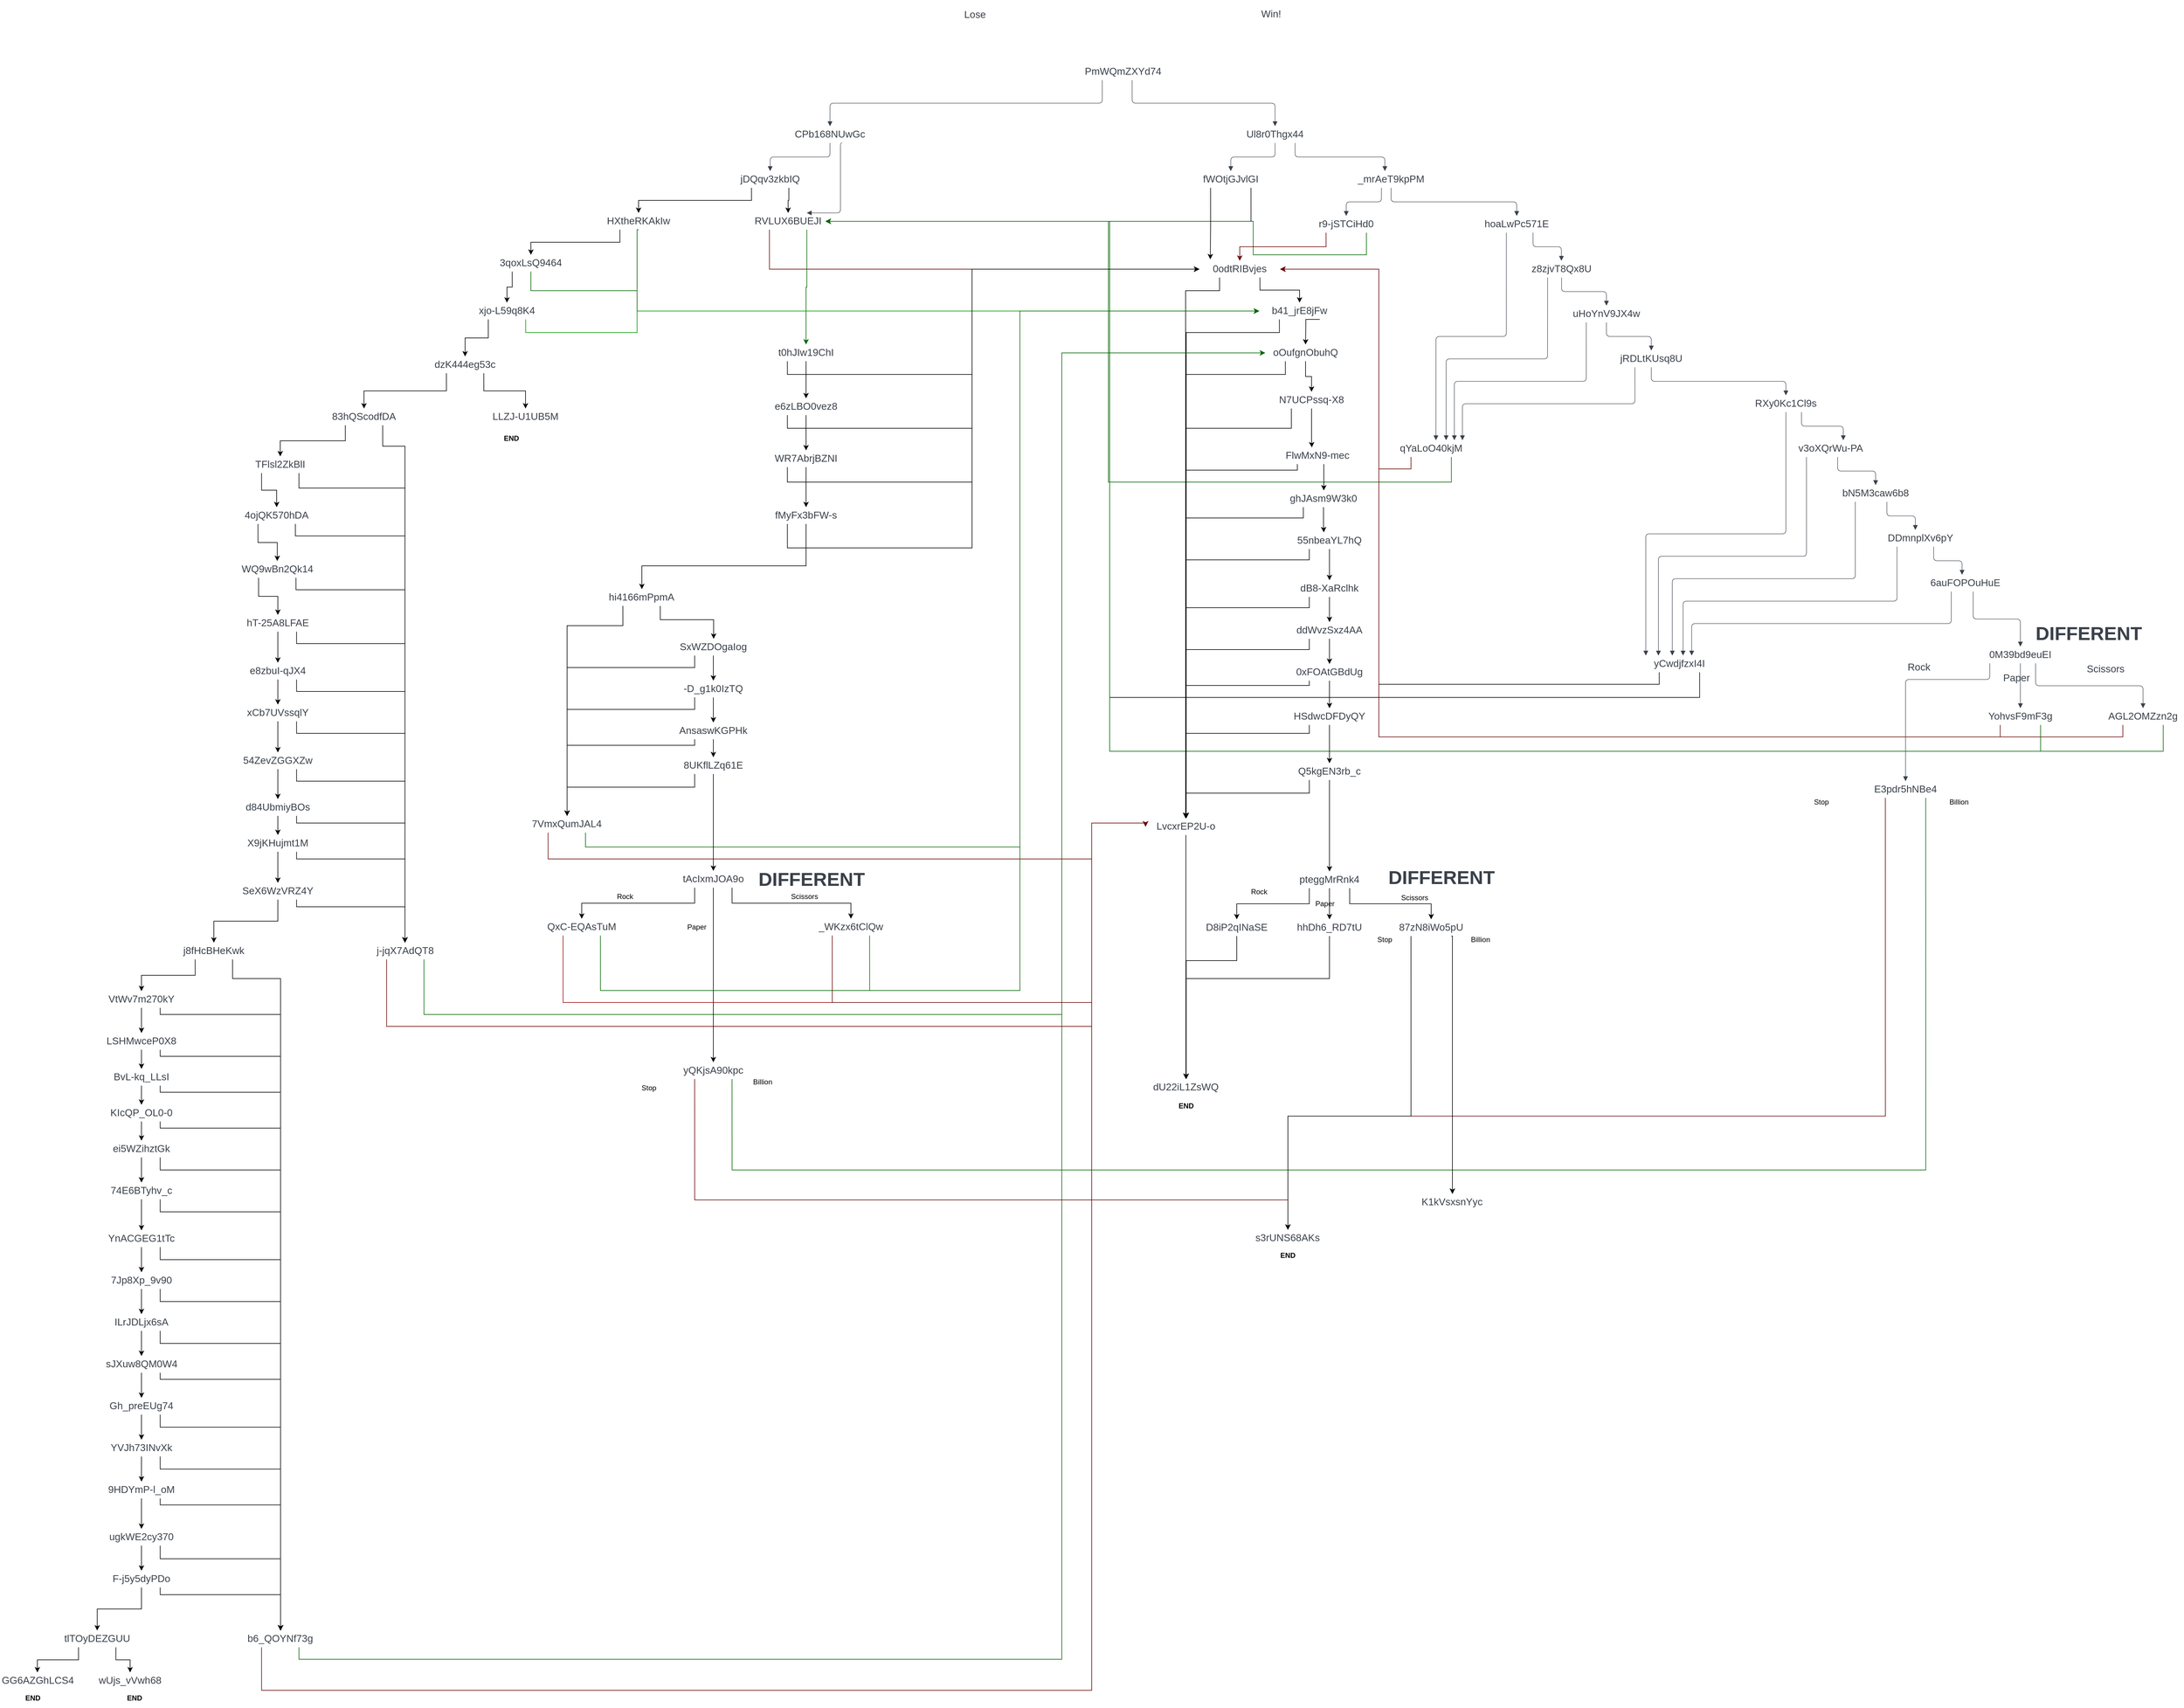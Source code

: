 <mxfile version="22.0.8" type="github">
  <diagram name="Page-1" id="idq1_qnBQRWG_bIt9OEc">
    <mxGraphModel dx="2182" dy="716" grid="1" gridSize="10" guides="1" tooltips="1" connect="1" arrows="1" fold="1" page="1" pageScale="1" pageWidth="850" pageHeight="1100" math="0" shadow="0">
      <root>
        <mxCell id="0" />
        <mxCell id="1" parent="0" />
        <mxCell id="_l5_oUOeJubARQsmAyF5-14" value="PmWQmZXYd74" style="html=1;overflow=block;blockSpacing=1;whiteSpace=wrap;fontSize=16.7;fontColor=#3a414a;spacing=3.8;strokeColor=none;fillOpacity=0;fillColor=#ffffff;strokeWidth=0;lucidId=Lr7Fl8qRi2mL;" parent="1" vertex="1">
          <mxGeometry x="435" y="150" width="135" height="28" as="geometry" />
        </mxCell>
        <mxCell id="_l5_oUOeJubARQsmAyF5-15" value="" style="html=1;jettySize=18;whiteSpace=wrap;fontSize=13;strokeColor=#3a414a;strokeOpacity=100;strokeWidth=0.8;rounded=1;arcSize=12;edgeStyle=orthogonalEdgeStyle;startArrow=none;endArrow=block;endFill=1;exitX=0.612;exitY=1;exitPerimeter=0;entryX=0.5;entryY=0;entryPerimeter=0;lucidId=Tr7Fc6I7IPIu;" parent="1" source="_l5_oUOeJubARQsmAyF5-14" target="_l5_oUOeJubARQsmAyF5-16" edge="1">
          <mxGeometry width="100" height="100" relative="1" as="geometry">
            <Array as="points" />
          </mxGeometry>
        </mxCell>
        <mxCell id="_l5_oUOeJubARQsmAyF5-16" value="Ul8r0Thgx44" style="html=1;overflow=block;blockSpacing=1;whiteSpace=wrap;fontSize=16.7;fontColor=#3a414a;spacing=3.8;strokeColor=none;fillOpacity=0;fillColor=#ffffff;strokeWidth=0;lucidId=-r7FHJLry-Ld;" parent="1" vertex="1">
          <mxGeometry x="705" y="255" width="103" height="28" as="geometry" />
        </mxCell>
        <mxCell id="_l5_oUOeJubARQsmAyF5-17" value="Win!" style="html=1;overflow=block;blockSpacing=1;whiteSpace=wrap;fontSize=16.7;fontColor=#3a414a;spacing=3.8;strokeOpacity=0;fillOpacity=0;rounded=1;absoluteArcSize=1;arcSize=9;fillColor=#ffffff;strokeWidth=0.8;lucidId=ps7FNp51XFU7;" parent="1" vertex="1">
          <mxGeometry x="660" y="45" width="180" height="45" as="geometry" />
        </mxCell>
        <UserObject label="Lose" id="_l5_oUOeJubARQsmAyF5-18">
          <mxCell style="html=1;overflow=block;blockSpacing=1;whiteSpace=wrap;fontSize=16.7;fontColor=#3a414a;spacing=3.8;strokeOpacity=0;fillOpacity=0;rounded=1;absoluteArcSize=1;arcSize=9;fillColor=#ffffff;strokeWidth=0.8;lucidId=xs7FAL~C0_ZN;" parent="1" vertex="1">
            <mxGeometry x="165" y="45" width="180" height="48" as="geometry" />
          </mxCell>
        </UserObject>
        <mxCell id="_l5_oUOeJubARQsmAyF5-19" value="CPb168NUwGc" style="html=1;overflow=block;blockSpacing=1;whiteSpace=wrap;fontSize=16.7;fontColor=#3a414a;spacing=3.8;strokeColor=none;fillOpacity=0;fillColor=#ffffff;strokeWidth=0;lucidId=ft7FhHTw9_NF;" parent="1" vertex="1">
          <mxGeometry x="-50" y="255" width="125" height="28" as="geometry" />
        </mxCell>
        <mxCell id="_l5_oUOeJubARQsmAyF5-20" value="" style="html=1;jettySize=18;whiteSpace=wrap;fontSize=13;strokeColor=#3a414a;strokeOpacity=100;strokeWidth=0.8;rounded=1;arcSize=12;edgeStyle=orthogonalEdgeStyle;startArrow=none;endArrow=block;endFill=1;exitX=0.242;exitY=1;exitPerimeter=0;entryX=0.5;entryY=0;entryPerimeter=0;lucidId=tt7Ff0Tu.SSR;" parent="1" source="_l5_oUOeJubARQsmAyF5-14" target="_l5_oUOeJubARQsmAyF5-19" edge="1">
          <mxGeometry width="100" height="100" relative="1" as="geometry">
            <Array as="points" />
          </mxGeometry>
        </mxCell>
        <mxCell id="_l5_oUOeJubARQsmAyF5-21" value="_mrAeT9kpPM" style="html=1;overflow=block;blockSpacing=1;whiteSpace=wrap;fontSize=16.7;fontColor=#3a414a;spacing=3.8;strokeColor=none;fillOpacity=0;fillColor=#ffffff;strokeWidth=0;lucidId=~9XGuicSSojw;" parent="1" vertex="1">
          <mxGeometry x="883" y="330" width="135" height="28" as="geometry" />
        </mxCell>
        <mxCell id="aA8pvxxybu6ttLFc8b_j-62" style="edgeStyle=orthogonalEdgeStyle;rounded=0;orthogonalLoop=1;jettySize=auto;html=1;exitX=0.75;exitY=1;exitDx=0;exitDy=0;entryX=1;entryY=0.5;entryDx=0;entryDy=0;" parent="1" source="_l5_oUOeJubARQsmAyF5-22" target="sfg1jRBMpPtCJ3kBf3pS-37" edge="1">
          <mxGeometry relative="1" as="geometry" />
        </mxCell>
        <mxCell id="_l5_oUOeJubARQsmAyF5-22" value="fWOtjGJvlGI" style="html=1;overflow=block;blockSpacing=1;whiteSpace=wrap;fontSize=16.7;fontColor=#3a414a;spacing=3.8;strokeColor=none;fillOpacity=0;fillColor=#ffffff;strokeWidth=0;lucidId=L-XGsDkIoRbV;" parent="1" vertex="1">
          <mxGeometry x="615" y="330" width="135" height="28" as="geometry" />
        </mxCell>
        <mxCell id="_l5_oUOeJubARQsmAyF5-23" value="" style="html=1;jettySize=18;whiteSpace=wrap;fontSize=13;strokeColor=#3a414a;strokeOpacity=100;strokeWidth=0.8;rounded=1;arcSize=12;edgeStyle=orthogonalEdgeStyle;startArrow=none;endArrow=block;endFill=1;exitX=0.825;exitY=1;exitPerimeter=0;entryX=0.423;entryY=0;entryPerimeter=0;lucidId=1-XGm74FvfaL;" parent="1" source="_l5_oUOeJubARQsmAyF5-16" target="_l5_oUOeJubARQsmAyF5-21" edge="1">
          <mxGeometry width="100" height="100" relative="1" as="geometry">
            <Array as="points" />
          </mxGeometry>
        </mxCell>
        <mxCell id="_l5_oUOeJubARQsmAyF5-24" value="" style="html=1;jettySize=18;whiteSpace=wrap;fontSize=13;strokeColor=#3a414a;strokeOpacity=100;strokeWidth=0.8;rounded=1;arcSize=12;edgeStyle=orthogonalEdgeStyle;startArrow=none;endArrow=block;endFill=1;exitX=0.5;exitY=1;exitPerimeter=0;entryX=0.5;entryY=0;entryPerimeter=0;lucidId=6-XG6YXr-upc;" parent="1" source="_l5_oUOeJubARQsmAyF5-16" target="_l5_oUOeJubARQsmAyF5-22" edge="1">
          <mxGeometry width="100" height="100" relative="1" as="geometry">
            <Array as="points" />
          </mxGeometry>
        </mxCell>
        <mxCell id="sfg1jRBMpPtCJ3kBf3pS-38" style="edgeStyle=orthogonalEdgeStyle;rounded=0;orthogonalLoop=1;jettySize=auto;html=1;exitX=0.75;exitY=1;exitDx=0;exitDy=0;entryX=0.5;entryY=0;entryDx=0;entryDy=0;" parent="1" source="_l5_oUOeJubARQsmAyF5-26" target="sfg1jRBMpPtCJ3kBf3pS-37" edge="1">
          <mxGeometry relative="1" as="geometry" />
        </mxCell>
        <mxCell id="sfg1jRBMpPtCJ3kBf3pS-40" style="edgeStyle=orthogonalEdgeStyle;rounded=0;orthogonalLoop=1;jettySize=auto;html=1;exitX=0.25;exitY=1;exitDx=0;exitDy=0;" parent="1" source="_l5_oUOeJubARQsmAyF5-26" target="sfg1jRBMpPtCJ3kBf3pS-39" edge="1">
          <mxGeometry relative="1" as="geometry" />
        </mxCell>
        <mxCell id="_l5_oUOeJubARQsmAyF5-26" value="jDQqv3zkbIQ" style="html=1;overflow=block;blockSpacing=1;whiteSpace=wrap;fontSize=16.7;fontColor=#3a414a;spacing=3.8;strokeColor=none;fillOpacity=0;fillColor=#ffffff;strokeWidth=0;lucidId=8_XGXLdHAZnX;" parent="1" vertex="1">
          <mxGeometry x="-150" y="330" width="125" height="28" as="geometry" />
        </mxCell>
        <mxCell id="_l5_oUOeJubARQsmAyF5-27" value="" style="html=1;jettySize=18;whiteSpace=wrap;fontSize=13;strokeColor=#3a414a;strokeOpacity=100;strokeWidth=0.8;rounded=1;arcSize=12;edgeStyle=orthogonalEdgeStyle;startArrow=none;endArrow=block;endFill=1;exitX=0.661;exitY=1;exitPerimeter=0;entryX=0.75;entryY=0;lucidId=S.XG0sZoMiGn;entryDx=0;entryDy=0;" parent="1" source="_l5_oUOeJubARQsmAyF5-19" target="sfg1jRBMpPtCJ3kBf3pS-37" edge="1">
          <mxGeometry width="100" height="100" relative="1" as="geometry">
            <Array as="points">
              <mxPoint x="30" y="283" />
              <mxPoint x="30" y="400" />
            </Array>
          </mxGeometry>
        </mxCell>
        <mxCell id="_l5_oUOeJubARQsmAyF5-28" value="" style="html=1;jettySize=18;whiteSpace=wrap;fontSize=13;strokeColor=#3a414a;strokeOpacity=100;strokeWidth=0.8;rounded=1;arcSize=12;edgeStyle=orthogonalEdgeStyle;startArrow=none;endArrow=block;endFill=1;exitX=0.5;exitY=1;exitPerimeter=0;entryX=0.5;entryY=0;entryPerimeter=0;lucidId=V.XGu.FQCLnv;" parent="1" source="_l5_oUOeJubARQsmAyF5-19" target="_l5_oUOeJubARQsmAyF5-26" edge="1">
          <mxGeometry width="100" height="100" relative="1" as="geometry">
            <Array as="points" />
          </mxGeometry>
        </mxCell>
        <mxCell id="_l5_oUOeJubARQsmAyF5-29" value="hoaLwPc571E" style="html=1;overflow=block;blockSpacing=1;whiteSpace=wrap;fontSize=16.7;fontColor=#3a414a;spacing=3.8;strokeColor=none;fillOpacity=0;fillColor=#ffffff;strokeWidth=0;lucidId=v10G2BnBHh-X;" parent="1" vertex="1">
          <mxGeometry x="1093" y="405" width="135" height="28" as="geometry" />
        </mxCell>
        <mxCell id="_l5_oUOeJubARQsmAyF5-30" value="" style="html=1;jettySize=18;whiteSpace=wrap;fontSize=13;strokeColor=#3a414a;strokeOpacity=100;strokeWidth=0.8;rounded=1;arcSize=12;edgeStyle=orthogonalEdgeStyle;startArrow=none;endArrow=block;endFill=1;exitX=0.5;exitY=1;exitPerimeter=0;entryX=0.5;entryY=0;entryPerimeter=0;lucidId=M10GKslQUo31;" parent="1" source="_l5_oUOeJubARQsmAyF5-21" target="_l5_oUOeJubARQsmAyF5-29" edge="1">
          <mxGeometry width="100" height="100" relative="1" as="geometry">
            <Array as="points" />
          </mxGeometry>
        </mxCell>
        <mxCell id="sfg1jRBMpPtCJ3kBf3pS-4" style="edgeStyle=orthogonalEdgeStyle;rounded=0;orthogonalLoop=1;jettySize=auto;html=1;exitX=0.75;exitY=1;exitDx=0;exitDy=0;entryX=1;entryY=0.5;entryDx=0;entryDy=0;strokeColor=#006600;" parent="1" source="_l5_oUOeJubARQsmAyF5-31" target="sfg1jRBMpPtCJ3kBf3pS-37" edge="1">
          <mxGeometry relative="1" as="geometry">
            <mxPoint x="977.5" y="490" as="targetPoint" />
            <Array as="points">
              <mxPoint x="909" y="470" />
              <mxPoint x="720" y="470" />
              <mxPoint x="720" y="414" />
            </Array>
          </mxGeometry>
        </mxCell>
        <mxCell id="sfg1jRBMpPtCJ3kBf3pS-5" style="edgeStyle=orthogonalEdgeStyle;rounded=0;orthogonalLoop=1;jettySize=auto;html=1;exitX=0.25;exitY=1;exitDx=0;exitDy=0;strokeColor=#660000;" parent="1" source="_l5_oUOeJubARQsmAyF5-31" target="sfg1jRBMpPtCJ3kBf3pS-1" edge="1">
          <mxGeometry relative="1" as="geometry" />
        </mxCell>
        <mxCell id="_l5_oUOeJubARQsmAyF5-31" value="r9-jSTCiHd0" style="html=1;overflow=block;blockSpacing=1;whiteSpace=wrap;fontSize=16.7;fontColor=#3a414a;spacing=3.8;strokeColor=none;fillOpacity=0;fillColor=#ffffff;strokeWidth=0;lucidId=V10GVrl.zlsS;" parent="1" vertex="1">
          <mxGeometry x="808" y="405" width="135" height="28" as="geometry" />
        </mxCell>
        <mxCell id="_l5_oUOeJubARQsmAyF5-32" value="" style="html=1;jettySize=18;whiteSpace=wrap;fontSize=13;strokeColor=#3a414a;strokeOpacity=100;strokeWidth=0.8;rounded=1;arcSize=12;edgeStyle=orthogonalEdgeStyle;startArrow=none;endArrow=block;endFill=1;exitX=0.38;exitY=1;exitPerimeter=0;entryX=0.5;entryY=0;entryPerimeter=0;lucidId=b20GgCxvai-5;" parent="1" source="_l5_oUOeJubARQsmAyF5-21" target="_l5_oUOeJubARQsmAyF5-31" edge="1">
          <mxGeometry width="100" height="100" relative="1" as="geometry">
            <Array as="points" />
          </mxGeometry>
        </mxCell>
        <mxCell id="_l5_oUOeJubARQsmAyF5-33" value="z8zjvT8Qx8U" style="html=1;overflow=block;blockSpacing=1;whiteSpace=wrap;fontSize=16.7;fontColor=#3a414a;spacing=3.8;strokeColor=none;fillOpacity=0;fillColor=#ffffff;strokeWidth=0;lucidId=V20GzYqM~muR;" parent="1" vertex="1">
          <mxGeometry x="1168" y="480" width="135" height="28" as="geometry" />
        </mxCell>
        <mxCell id="_l5_oUOeJubARQsmAyF5-34" value="" style="html=1;jettySize=18;whiteSpace=wrap;fontSize=13;strokeColor=#3a414a;strokeOpacity=100;strokeWidth=0.8;rounded=1;arcSize=12;edgeStyle=orthogonalEdgeStyle;startArrow=none;endArrow=block;endFill=1;exitX=0.702;exitY=1;exitPerimeter=0;entryX=0.498;entryY=0;entryPerimeter=0;lucidId=Y20Gz_VxEBWp;" parent="1" source="_l5_oUOeJubARQsmAyF5-29" target="_l5_oUOeJubARQsmAyF5-33" edge="1">
          <mxGeometry width="100" height="100" relative="1" as="geometry">
            <Array as="points" />
          </mxGeometry>
        </mxCell>
        <mxCell id="aA8pvxxybu6ttLFc8b_j-111" style="edgeStyle=orthogonalEdgeStyle;rounded=0;orthogonalLoop=1;jettySize=auto;html=1;exitX=0.25;exitY=1;exitDx=0;exitDy=0;entryX=1;entryY=0.5;entryDx=0;entryDy=0;strokeColor=#660000;" parent="1" source="_l5_oUOeJubARQsmAyF5-35" target="sfg1jRBMpPtCJ3kBf3pS-1" edge="1">
          <mxGeometry relative="1" as="geometry">
            <Array as="points">
              <mxPoint x="984" y="828" />
              <mxPoint x="930" y="828" />
              <mxPoint x="930" y="494" />
            </Array>
          </mxGeometry>
        </mxCell>
        <mxCell id="aA8pvxxybu6ttLFc8b_j-112" style="edgeStyle=orthogonalEdgeStyle;rounded=0;orthogonalLoop=1;jettySize=auto;html=1;exitX=0.75;exitY=1;exitDx=0;exitDy=0;entryX=1;entryY=0.5;entryDx=0;entryDy=0;strokeColor=#006600;" parent="1" source="_l5_oUOeJubARQsmAyF5-35" target="sfg1jRBMpPtCJ3kBf3pS-37" edge="1">
          <mxGeometry relative="1" as="geometry">
            <Array as="points">
              <mxPoint x="1051" y="850" />
              <mxPoint x="478" y="850" />
              <mxPoint x="478" y="414" />
            </Array>
          </mxGeometry>
        </mxCell>
        <mxCell id="_l5_oUOeJubARQsmAyF5-35" value="qYaLoO40kjM" style="html=1;overflow=block;blockSpacing=1;whiteSpace=wrap;fontSize=16.7;fontColor=#3a414a;spacing=3.8;strokeColor=none;fillOpacity=0;fillColor=#ffffff;strokeWidth=0;lucidId=520G6aySDay8;" parent="1" vertex="1">
          <mxGeometry x="950" y="780" width="135" height="28" as="geometry" />
        </mxCell>
        <mxCell id="_l5_oUOeJubARQsmAyF5-36" value="" style="html=1;jettySize=18;whiteSpace=wrap;fontSize=13;strokeColor=#3a414a;strokeOpacity=100;strokeWidth=0.8;rounded=1;arcSize=12;edgeStyle=orthogonalEdgeStyle;startArrow=none;endArrow=block;endFill=1;exitX=0.372;exitY=1;exitPerimeter=0;entryX=0.559;entryY=0;entryPerimeter=0;lucidId=920GDeO9uNRa;" parent="1" source="_l5_oUOeJubARQsmAyF5-29" target="_l5_oUOeJubARQsmAyF5-35" edge="1">
          <mxGeometry width="100" height="100" relative="1" as="geometry">
            <Array as="points" />
          </mxGeometry>
        </mxCell>
        <mxCell id="_l5_oUOeJubARQsmAyF5-37" value="uHoYnV9JX4w" style="html=1;overflow=block;blockSpacing=1;whiteSpace=wrap;fontSize=16.7;fontColor=#3a414a;spacing=3.8;strokeColor=none;fillOpacity=0;fillColor=#ffffff;strokeWidth=0;lucidId=130Gm1~sYzpN;" parent="1" vertex="1">
          <mxGeometry x="1243" y="555" width="135" height="28" as="geometry" />
        </mxCell>
        <mxCell id="_l5_oUOeJubARQsmAyF5-38" value="" style="html=1;jettySize=18;whiteSpace=wrap;fontSize=13;strokeColor=#3a414a;strokeOpacity=100;strokeWidth=0.8;rounded=1;arcSize=12;edgeStyle=orthogonalEdgeStyle;startArrow=none;endArrow=block;endFill=1;exitX=0.5;exitY=1;exitPerimeter=0;entryX=0.5;entryY=0;entryPerimeter=0;lucidId=~30Ga2LetrD_;" parent="1" source="_l5_oUOeJubARQsmAyF5-33" target="_l5_oUOeJubARQsmAyF5-37" edge="1">
          <mxGeometry width="100" height="100" relative="1" as="geometry">
            <Array as="points" />
          </mxGeometry>
        </mxCell>
        <mxCell id="_l5_oUOeJubARQsmAyF5-39" value="" style="html=1;jettySize=18;whiteSpace=wrap;fontSize=13;strokeColor=#3a414a;strokeOpacity=100;strokeWidth=0.8;rounded=1;arcSize=12;edgeStyle=orthogonalEdgeStyle;startArrow=none;endArrow=block;endFill=1;exitX=0.327;exitY=1;exitPerimeter=0;entryX=0.685;entryY=0;entryPerimeter=0;lucidId=e40GbThwvio4;" parent="1" source="_l5_oUOeJubARQsmAyF5-33" target="_l5_oUOeJubARQsmAyF5-35" edge="1">
          <mxGeometry width="100" height="100" relative="1" as="geometry">
            <Array as="points" />
          </mxGeometry>
        </mxCell>
        <mxCell id="_l5_oUOeJubARQsmAyF5-40" value="jRDLtKUsq8U" style="html=1;overflow=block;blockSpacing=1;whiteSpace=wrap;fontSize=16.7;fontColor=#3a414a;spacing=3.8;strokeColor=none;fillOpacity=0;fillColor=#ffffff;strokeWidth=0;lucidId=w50G4dBt6GJc;" parent="1" vertex="1">
          <mxGeometry x="1318" y="630" width="135" height="28" as="geometry" />
        </mxCell>
        <mxCell id="_l5_oUOeJubARQsmAyF5-41" value="" style="html=1;jettySize=18;whiteSpace=wrap;fontSize=13;strokeColor=#3a414a;strokeOpacity=100;strokeWidth=0.8;rounded=1;arcSize=12;edgeStyle=orthogonalEdgeStyle;startArrow=none;endArrow=block;endFill=1;exitX=0.5;exitY=1;exitPerimeter=0;entryX=0.5;entryY=0;entryPerimeter=0;lucidId=H50G5JfV-.Md;" parent="1" source="_l5_oUOeJubARQsmAyF5-37" target="_l5_oUOeJubARQsmAyF5-40" edge="1">
          <mxGeometry width="100" height="100" relative="1" as="geometry">
            <Array as="points" />
          </mxGeometry>
        </mxCell>
        <mxCell id="_l5_oUOeJubARQsmAyF5-42" value="" style="html=1;jettySize=18;whiteSpace=wrap;fontSize=13;strokeColor=#3a414a;strokeOpacity=100;strokeWidth=0.8;rounded=1;arcSize=12;edgeStyle=orthogonalEdgeStyle;startArrow=none;endArrow=block;endFill=1;exitX=0.25;exitY=1;exitPerimeter=0;entryX=0.787;entryY=0;entryPerimeter=0;lucidId=V50GR9G8ylGI;" parent="1" source="_l5_oUOeJubARQsmAyF5-37" target="_l5_oUOeJubARQsmAyF5-35" edge="1">
          <mxGeometry width="100" height="100" relative="1" as="geometry">
            <Array as="points" />
          </mxGeometry>
        </mxCell>
        <mxCell id="_l5_oUOeJubARQsmAyF5-43" value="RXy0Kc1Cl9s" style="html=1;overflow=block;blockSpacing=1;whiteSpace=wrap;fontSize=16.7;fontColor=#3a414a;spacing=3.8;strokeColor=none;fillOpacity=0;fillColor=#ffffff;strokeWidth=0;lucidId=i60GMCXw9sKm;" parent="1" vertex="1">
          <mxGeometry x="1543" y="705" width="135" height="28" as="geometry" />
        </mxCell>
        <mxCell id="_l5_oUOeJubARQsmAyF5-44" value="" style="html=1;jettySize=18;whiteSpace=wrap;fontSize=13;strokeColor=#3a414a;strokeOpacity=100;strokeWidth=0.8;rounded=1;arcSize=12;edgeStyle=orthogonalEdgeStyle;startArrow=none;endArrow=block;endFill=1;exitX=0.5;exitY=1;exitPerimeter=0;entryX=0.5;entryY=0;entryPerimeter=0;lucidId=v60GoHlqGtRw;" parent="1" source="_l5_oUOeJubARQsmAyF5-40" target="_l5_oUOeJubARQsmAyF5-43" edge="1">
          <mxGeometry width="100" height="100" relative="1" as="geometry">
            <Array as="points" />
          </mxGeometry>
        </mxCell>
        <mxCell id="_l5_oUOeJubARQsmAyF5-45" value="" style="html=1;jettySize=18;whiteSpace=wrap;fontSize=13;strokeColor=#3a414a;strokeOpacity=100;strokeWidth=0.8;rounded=1;arcSize=12;edgeStyle=orthogonalEdgeStyle;startArrow=none;endArrow=block;endFill=1;exitX=0.297;exitY=1;exitPerimeter=0;entryX=0.887;entryY=0;entryPerimeter=0;lucidId=F60Gvo5Tp88y;" parent="1" source="_l5_oUOeJubARQsmAyF5-40" target="_l5_oUOeJubARQsmAyF5-35" edge="1">
          <mxGeometry width="100" height="100" relative="1" as="geometry">
            <Array as="points" />
          </mxGeometry>
        </mxCell>
        <mxCell id="_l5_oUOeJubARQsmAyF5-46" value="v3oXQrWu-PA" style="html=1;overflow=block;blockSpacing=1;whiteSpace=wrap;fontSize=16.7;fontColor=#3a414a;spacing=3.8;strokeColor=none;fillOpacity=0;fillColor=#ffffff;strokeWidth=0;lucidId=960G~hY7Si5o;" parent="1" vertex="1">
          <mxGeometry x="1618" y="780" width="135" height="28" as="geometry" />
        </mxCell>
        <mxCell id="_l5_oUOeJubARQsmAyF5-47" value="" style="html=1;jettySize=18;whiteSpace=wrap;fontSize=13;strokeColor=#3a414a;strokeOpacity=100;strokeWidth=0.8;rounded=1;arcSize=12;edgeStyle=orthogonalEdgeStyle;startArrow=none;endArrow=block;endFill=1;exitX=0.693;exitY=1;exitPerimeter=0;entryX=0.655;entryY=0;entryPerimeter=0;lucidId=_60GDljgKKqI;" parent="1" source="_l5_oUOeJubARQsmAyF5-43" target="_l5_oUOeJubARQsmAyF5-46" edge="1">
          <mxGeometry width="100" height="100" relative="1" as="geometry">
            <Array as="points" />
          </mxGeometry>
        </mxCell>
        <mxCell id="aA8pvxxybu6ttLFc8b_j-113" style="edgeStyle=orthogonalEdgeStyle;rounded=0;orthogonalLoop=1;jettySize=auto;html=1;exitX=0.25;exitY=1;exitDx=0;exitDy=0;entryX=1;entryY=0.5;entryDx=0;entryDy=0;" parent="1" source="_l5_oUOeJubARQsmAyF5-48" target="sfg1jRBMpPtCJ3kBf3pS-1" edge="1">
          <mxGeometry relative="1" as="geometry">
            <Array as="points">
              <mxPoint x="1399" y="1188" />
              <mxPoint x="930" y="1188" />
              <mxPoint x="930" y="494" />
            </Array>
          </mxGeometry>
        </mxCell>
        <mxCell id="aA8pvxxybu6ttLFc8b_j-114" style="edgeStyle=orthogonalEdgeStyle;rounded=0;orthogonalLoop=1;jettySize=auto;html=1;exitX=0.75;exitY=1;exitDx=0;exitDy=0;entryX=1;entryY=0.5;entryDx=0;entryDy=0;" parent="1" source="_l5_oUOeJubARQsmAyF5-48" target="sfg1jRBMpPtCJ3kBf3pS-37" edge="1">
          <mxGeometry relative="1" as="geometry">
            <Array as="points">
              <mxPoint x="1466" y="1210" />
              <mxPoint x="480" y="1210" />
              <mxPoint x="480" y="414" />
            </Array>
          </mxGeometry>
        </mxCell>
        <mxCell id="_l5_oUOeJubARQsmAyF5-48" value="yCwdjfzxI4I" style="html=1;overflow=block;blockSpacing=1;whiteSpace=wrap;fontSize=16.7;fontColor=#3a414a;spacing=3.8;strokeColor=none;fillOpacity=0;fillColor=#ffffff;strokeWidth=0;lucidId=n70GqeDdrnnw;" parent="1" vertex="1">
          <mxGeometry x="1365" y="1140" width="135" height="28" as="geometry" />
        </mxCell>
        <mxCell id="_l5_oUOeJubARQsmAyF5-49" value="" style="html=1;jettySize=18;whiteSpace=wrap;fontSize=13;strokeColor=#3a414a;strokeOpacity=100;strokeWidth=0.8;rounded=1;arcSize=12;edgeStyle=orthogonalEdgeStyle;startArrow=none;endArrow=block;endFill=1;exitX=0.5;exitY=1;exitPerimeter=0;entryX=0.084;entryY=0;entryPerimeter=0;lucidId=I70G16lNLzr~;" parent="1" source="_l5_oUOeJubARQsmAyF5-43" target="_l5_oUOeJubARQsmAyF5-48" edge="1">
          <mxGeometry width="100" height="100" relative="1" as="geometry">
            <Array as="points" />
          </mxGeometry>
        </mxCell>
        <mxCell id="_l5_oUOeJubARQsmAyF5-50" value="" style="html=1;jettySize=18;whiteSpace=wrap;fontSize=13;strokeColor=#3a414a;strokeOpacity=100;strokeWidth=0.8;rounded=1;arcSize=12;edgeStyle=orthogonalEdgeStyle;startArrow=none;endArrow=block;endFill=1;exitX=0.199;exitY=1;exitPerimeter=0;entryX=0.24;entryY=0;entryPerimeter=0;lucidId=m80G0WUpQuM7;" parent="1" source="_l5_oUOeJubARQsmAyF5-46" target="_l5_oUOeJubARQsmAyF5-48" edge="1">
          <mxGeometry width="100" height="100" relative="1" as="geometry">
            <Array as="points" />
          </mxGeometry>
        </mxCell>
        <mxCell id="_l5_oUOeJubARQsmAyF5-51" value="bN5M3caw6b8" style="html=1;overflow=block;blockSpacing=1;whiteSpace=wrap;fontSize=16.7;fontColor=#3a414a;spacing=3.8;strokeColor=none;fillOpacity=0;fillColor=#ffffff;strokeWidth=0;lucidId=z80G5PY4bwu2;" parent="1" vertex="1">
          <mxGeometry x="1693" y="855" width="135" height="28" as="geometry" />
        </mxCell>
        <mxCell id="_l5_oUOeJubARQsmAyF5-52" value="" style="html=1;jettySize=18;whiteSpace=wrap;fontSize=13;strokeColor=#3a414a;strokeOpacity=100;strokeWidth=0.8;rounded=1;arcSize=12;edgeStyle=orthogonalEdgeStyle;startArrow=none;endArrow=block;endFill=1;exitX=0.585;exitY=1;exitPerimeter=0;entryX=0.5;entryY=0;entryPerimeter=0;lucidId=R80Gvs_gGvmC;" parent="1" source="_l5_oUOeJubARQsmAyF5-46" target="_l5_oUOeJubARQsmAyF5-51" edge="1">
          <mxGeometry width="100" height="100" relative="1" as="geometry">
            <Array as="points" />
          </mxGeometry>
        </mxCell>
        <mxCell id="_l5_oUOeJubARQsmAyF5-53" value="" style="html=1;jettySize=18;whiteSpace=wrap;fontSize=13;strokeColor=#3a414a;strokeOpacity=100;strokeWidth=0.8;rounded=1;arcSize=12;edgeStyle=orthogonalEdgeStyle;startArrow=none;endArrow=block;endFill=1;exitX=0.248;exitY=1;exitPerimeter=0;entryX=0.412;entryY=0;entryPerimeter=0;lucidId=q90GPwa_~w5D;" parent="1" source="_l5_oUOeJubARQsmAyF5-51" target="_l5_oUOeJubARQsmAyF5-48" edge="1">
          <mxGeometry width="100" height="100" relative="1" as="geometry">
            <Array as="points" />
          </mxGeometry>
        </mxCell>
        <mxCell id="_l5_oUOeJubARQsmAyF5-54" value="DDmnplXv6pY" style="html=1;overflow=block;blockSpacing=1;whiteSpace=wrap;fontSize=16.7;fontColor=#3a414a;spacing=3.8;strokeColor=none;fillOpacity=0;fillColor=#ffffff;strokeWidth=0;lucidId=z90GIc9oJ_bQ;" parent="1" vertex="1">
          <mxGeometry x="1768" y="930" width="135" height="28" as="geometry" />
        </mxCell>
        <mxCell id="_l5_oUOeJubARQsmAyF5-55" value="" style="html=1;jettySize=18;whiteSpace=wrap;fontSize=13;strokeColor=#3a414a;strokeOpacity=100;strokeWidth=0.8;rounded=1;arcSize=12;edgeStyle=orthogonalEdgeStyle;startArrow=none;endArrow=block;endFill=1;exitX=0.639;exitY=1;exitPerimeter=0;entryX=0.436;entryY=0;entryPerimeter=0;lucidId=G90GAE8JeBCM;" parent="1" source="_l5_oUOeJubARQsmAyF5-51" target="_l5_oUOeJubARQsmAyF5-54" edge="1">
          <mxGeometry width="100" height="100" relative="1" as="geometry">
            <Array as="points" />
          </mxGeometry>
        </mxCell>
        <mxCell id="_l5_oUOeJubARQsmAyF5-56" value="" style="html=1;jettySize=18;whiteSpace=wrap;fontSize=13;strokeColor=#3a414a;strokeOpacity=100;strokeWidth=0.8;rounded=1;arcSize=12;edgeStyle=orthogonalEdgeStyle;startArrow=none;endArrow=block;endFill=1;exitX=0.209;exitY=1;exitPerimeter=0;entryX=0.545;entryY=0;entryPerimeter=0;lucidId=890GMlZujVmi;" parent="1" source="_l5_oUOeJubARQsmAyF5-54" target="_l5_oUOeJubARQsmAyF5-48" edge="1">
          <mxGeometry width="100" height="100" relative="1" as="geometry">
            <Array as="points" />
          </mxGeometry>
        </mxCell>
        <mxCell id="_l5_oUOeJubARQsmAyF5-57" value="6auFOPOuHuE" style="html=1;overflow=block;blockSpacing=1;whiteSpace=wrap;fontSize=16.7;fontColor=#3a414a;spacing=3.8;strokeColor=none;fillOpacity=0;fillColor=#ffffff;strokeWidth=0;lucidId=b-0Gzf3yUxK~;" parent="1" vertex="1">
          <mxGeometry x="1843" y="1005" width="135" height="28" as="geometry" />
        </mxCell>
        <mxCell id="_l5_oUOeJubARQsmAyF5-58" value="" style="html=1;jettySize=18;whiteSpace=wrap;fontSize=13;strokeColor=#3a414a;strokeOpacity=100;strokeWidth=0.8;rounded=1;arcSize=12;edgeStyle=orthogonalEdgeStyle;startArrow=none;endArrow=block;endFill=1;exitX=0.663;exitY=1;exitPerimeter=0;entryX=0.459;entryY=0;entryPerimeter=0;lucidId=l-0Gq3ZwBu_j;" parent="1" source="_l5_oUOeJubARQsmAyF5-54" target="_l5_oUOeJubARQsmAyF5-57" edge="1">
          <mxGeometry width="100" height="100" relative="1" as="geometry">
            <Array as="points" />
          </mxGeometry>
        </mxCell>
        <mxCell id="_l5_oUOeJubARQsmAyF5-59" value="" style="html=1;jettySize=18;whiteSpace=wrap;fontSize=13;strokeColor=#3a414a;strokeOpacity=100;strokeWidth=0.8;rounded=1;arcSize=12;edgeStyle=orthogonalEdgeStyle;startArrow=none;endArrow=block;endFill=1;exitX=0.326;exitY=1;exitPerimeter=0;entryX=0.652;entryY=0;entryPerimeter=0;lucidId=G_0GrWlzmOde;" parent="1" source="_l5_oUOeJubARQsmAyF5-57" target="_l5_oUOeJubARQsmAyF5-48" edge="1">
          <mxGeometry width="100" height="100" relative="1" as="geometry">
            <Array as="points" />
          </mxGeometry>
        </mxCell>
        <UserObject label="0M39bd9euEI" link="https://www.youtube.com/watch?v=0M39bd9euEI" id="_l5_oUOeJubARQsmAyF5-60">
          <mxCell style="html=1;overflow=block;blockSpacing=1;whiteSpace=wrap;fontSize=16.7;fontColor=#3a414a;spacing=3.8;strokeColor=none;fillOpacity=0;fillColor=#ffffff;strokeWidth=0;lucidId=P_0GCJlVOPiG;" parent="1" vertex="1">
            <mxGeometry x="1935" y="1125" width="135" height="28" as="geometry" />
          </mxCell>
        </UserObject>
        <mxCell id="_l5_oUOeJubARQsmAyF5-61" value="" style="html=1;jettySize=18;whiteSpace=wrap;fontSize=13;strokeColor=#3a414a;strokeOpacity=100;strokeWidth=0.8;rounded=1;arcSize=12;edgeStyle=orthogonalEdgeStyle;startArrow=none;endArrow=block;endFill=1;exitX=0.597;exitY=1;exitPerimeter=0;entryX=0.5;entryY=0;entryPerimeter=0;lucidId=1_0GFxAuhh9f;" parent="1" source="_l5_oUOeJubARQsmAyF5-57" target="_l5_oUOeJubARQsmAyF5-60" edge="1">
          <mxGeometry width="100" height="100" relative="1" as="geometry">
            <Array as="points" />
          </mxGeometry>
        </mxCell>
        <mxCell id="_l5_oUOeJubARQsmAyF5-62" value="DIFFERENT" style="html=1;overflow=block;blockSpacing=1;whiteSpace=wrap;fontSize=31.7;fontColor=#3a414a;fontStyle=1;spacing=3.8;strokeOpacity=0;fillOpacity=0;rounded=1;absoluteArcSize=1;arcSize=9;fillColor=#ffffff;strokeWidth=0.8;lucidId=P.0GlY2nt5lm;" parent="1" vertex="1">
          <mxGeometry x="2025" y="1080" width="180" height="45" as="geometry" />
        </mxCell>
        <mxCell id="aA8pvxxybu6ttLFc8b_j-117" style="edgeStyle=orthogonalEdgeStyle;rounded=0;orthogonalLoop=1;jettySize=auto;html=1;exitX=0.25;exitY=1;exitDx=0;exitDy=0;entryX=1;entryY=0.5;entryDx=0;entryDy=0;strokeColor=#660000;" parent="1" source="_l5_oUOeJubARQsmAyF5-63" target="sfg1jRBMpPtCJ3kBf3pS-1" edge="1">
          <mxGeometry relative="1" as="geometry">
            <Array as="points">
              <mxPoint x="2174" y="1276" />
              <mxPoint x="930" y="1276" />
              <mxPoint x="930" y="494" />
            </Array>
          </mxGeometry>
        </mxCell>
        <mxCell id="aA8pvxxybu6ttLFc8b_j-118" style="edgeStyle=orthogonalEdgeStyle;rounded=0;orthogonalLoop=1;jettySize=auto;html=1;exitX=0.75;exitY=1;exitDx=0;exitDy=0;entryX=1;entryY=0.5;entryDx=0;entryDy=0;strokeColor=#006600;" parent="1" source="_l5_oUOeJubARQsmAyF5-63" target="sfg1jRBMpPtCJ3kBf3pS-37" edge="1">
          <mxGeometry relative="1" as="geometry">
            <Array as="points">
              <mxPoint x="2241" y="1300" />
              <mxPoint x="480" y="1300" />
              <mxPoint x="480" y="414" />
            </Array>
          </mxGeometry>
        </mxCell>
        <mxCell id="_l5_oUOeJubARQsmAyF5-63" value="AGL2OMZzn2g" style="html=1;overflow=block;blockSpacing=1;whiteSpace=wrap;fontSize=16.7;fontColor=#3a414a;spacing=3.8;strokeColor=none;fillOpacity=0;fillColor=#ffffff;strokeWidth=0;lucidId=4~0GWXbezlGw;" parent="1" vertex="1">
          <mxGeometry x="2140" y="1228" width="135" height="28" as="geometry" />
        </mxCell>
        <mxCell id="aA8pvxxybu6ttLFc8b_j-115" style="edgeStyle=orthogonalEdgeStyle;rounded=0;orthogonalLoop=1;jettySize=auto;html=1;exitX=0.25;exitY=1;exitDx=0;exitDy=0;entryX=1;entryY=0.5;entryDx=0;entryDy=0;strokeColor=#660000;" parent="1" source="_l5_oUOeJubARQsmAyF5-64" target="sfg1jRBMpPtCJ3kBf3pS-1" edge="1">
          <mxGeometry relative="1" as="geometry">
            <Array as="points">
              <mxPoint x="1969" y="1276" />
              <mxPoint x="930" y="1276" />
              <mxPoint x="930" y="494" />
            </Array>
          </mxGeometry>
        </mxCell>
        <mxCell id="aA8pvxxybu6ttLFc8b_j-116" style="edgeStyle=orthogonalEdgeStyle;rounded=0;orthogonalLoop=1;jettySize=auto;html=1;exitX=0.75;exitY=1;exitDx=0;exitDy=0;entryX=1;entryY=0.5;entryDx=0;entryDy=0;strokeColor=#006600;" parent="1" source="_l5_oUOeJubARQsmAyF5-64" target="sfg1jRBMpPtCJ3kBf3pS-37" edge="1">
          <mxGeometry relative="1" as="geometry">
            <Array as="points">
              <mxPoint x="2036" y="1300" />
              <mxPoint x="480" y="1300" />
              <mxPoint x="480" y="414" />
            </Array>
          </mxGeometry>
        </mxCell>
        <UserObject label="YohvsF9mF3g" id="_l5_oUOeJubARQsmAyF5-64">
          <mxCell style="html=1;overflow=block;blockSpacing=1;whiteSpace=wrap;fontSize=16.7;fontColor=#3a414a;spacing=3.8;strokeColor=none;fillOpacity=0;fillColor=#ffffff;strokeWidth=0;lucidId=9~0Gk7WF7e9Z;" parent="1" vertex="1">
            <mxGeometry x="1935" y="1228" width="135" height="28" as="geometry" />
          </mxCell>
        </UserObject>
        <mxCell id="sfg1jRBMpPtCJ3kBf3pS-6" style="edgeStyle=orthogonalEdgeStyle;rounded=0;orthogonalLoop=1;jettySize=auto;html=1;exitX=0.75;exitY=1;exitDx=0;exitDy=0;strokeColor=#006600;" parent="1" source="_l5_oUOeJubARQsmAyF5-65" target="aA8pvxxybu6ttLFc8b_j-53" edge="1">
          <mxGeometry relative="1" as="geometry">
            <mxPoint x="1410" y="2194.444" as="targetPoint" />
            <Array as="points">
              <mxPoint x="1844" y="2000" />
              <mxPoint x="1053" y="2000" />
            </Array>
          </mxGeometry>
        </mxCell>
        <mxCell id="sfg1jRBMpPtCJ3kBf3pS-7" style="edgeStyle=orthogonalEdgeStyle;rounded=0;orthogonalLoop=1;jettySize=auto;html=1;exitX=0.25;exitY=1;exitDx=0;exitDy=0;strokeColor=#660000;" parent="1" source="_l5_oUOeJubARQsmAyF5-65" target="aA8pvxxybu6ttLFc8b_j-52" edge="1">
          <mxGeometry relative="1" as="geometry">
            <mxPoint x="1707.5" y="1425" as="targetPoint" />
            <Array as="points">
              <mxPoint x="1777" y="1910" />
              <mxPoint x="778" y="1910" />
            </Array>
          </mxGeometry>
        </mxCell>
        <UserObject label="E3pdr5hNBe4" link="https://www.youtube.com/watch?v=0M39bd9euEI" id="_l5_oUOeJubARQsmAyF5-65">
          <mxCell style="html=1;overflow=block;blockSpacing=1;whiteSpace=wrap;fontSize=16.7;fontColor=#3a414a;spacing=3.8;strokeColor=none;fillOpacity=0;fillColor=#ffffff;strokeWidth=0;lucidId=ha1GKNvZnQt9;" parent="1" vertex="1">
            <mxGeometry x="1743" y="1350" width="135" height="28" as="geometry" />
          </mxCell>
        </UserObject>
        <mxCell id="_l5_oUOeJubARQsmAyF5-66" value="" style="html=1;jettySize=18;whiteSpace=wrap;fontSize=13;strokeColor=#3a414a;strokeOpacity=100;strokeWidth=0.8;rounded=1;arcSize=12;edgeStyle=orthogonalEdgeStyle;startArrow=none;endArrow=block;endFill=1;exitX=0.121;exitY=1;exitPerimeter=0;entryX=0.5;entryY=0;entryPerimeter=0;lucidId=la1G00tVlqnc;" parent="1" source="_l5_oUOeJubARQsmAyF5-60" target="_l5_oUOeJubARQsmAyF5-65" edge="1">
          <mxGeometry width="100" height="100" relative="1" as="geometry">
            <Array as="points">
              <mxPoint x="1951" y="1180" />
              <mxPoint x="1811" y="1180" />
            </Array>
          </mxGeometry>
        </mxCell>
        <mxCell id="_l5_oUOeJubARQsmAyF5-67" value="" style="html=1;jettySize=18;whiteSpace=wrap;fontSize=13;strokeColor=#3a414a;strokeOpacity=100;strokeWidth=0.8;rounded=1;arcSize=12;edgeStyle=orthogonalEdgeStyle;startArrow=none;endArrow=block;endFill=1;exitX=0.5;exitY=1;exitPerimeter=0;entryX=0.5;entryY=0;entryPerimeter=0;lucidId=oa1G6rjtvkCb;" parent="1" source="_l5_oUOeJubARQsmAyF5-60" target="_l5_oUOeJubARQsmAyF5-64" edge="1">
          <mxGeometry width="100" height="100" relative="1" as="geometry">
            <Array as="points" />
          </mxGeometry>
        </mxCell>
        <mxCell id="_l5_oUOeJubARQsmAyF5-68" value="" style="html=1;jettySize=18;whiteSpace=wrap;fontSize=13;strokeColor=#3a414a;strokeOpacity=100;strokeWidth=0.8;rounded=1;arcSize=12;edgeStyle=orthogonalEdgeStyle;startArrow=none;endArrow=block;endFill=1;exitX=0.688;exitY=1;exitPerimeter=0;entryX=0.5;entryY=0;entryPerimeter=0;lucidId=ra1GSnCH62WR;" parent="1" source="_l5_oUOeJubARQsmAyF5-60" target="_l5_oUOeJubARQsmAyF5-63" edge="1">
          <mxGeometry width="100" height="100" relative="1" as="geometry">
            <Array as="points" />
          </mxGeometry>
        </mxCell>
        <mxCell id="_l5_oUOeJubARQsmAyF5-69" value="Rock" style="html=1;overflow=block;blockSpacing=1;whiteSpace=wrap;fontSize=16.7;fontColor=#3a414a;spacing=3.8;strokeOpacity=0;fillOpacity=0;rounded=1;absoluteArcSize=1;arcSize=9;fillColor=#ffffff;strokeWidth=0.8;lucidId=Ca1GpFeqIbgg;" parent="1" vertex="1">
          <mxGeometry x="1743" y="1137" width="180" height="45" as="geometry" />
        </mxCell>
        <mxCell id="_l5_oUOeJubARQsmAyF5-70" value="Paper" style="html=1;overflow=block;blockSpacing=1;whiteSpace=wrap;fontSize=16.7;fontColor=#3a414a;spacing=3.8;strokeOpacity=0;fillOpacity=0;rounded=1;absoluteArcSize=1;arcSize=9;fillColor=#ffffff;strokeWidth=0.8;lucidId=Ia1GVHLgtKwF;" parent="1" vertex="1">
          <mxGeometry x="1950" y="1155" width="92" height="45" as="geometry" />
        </mxCell>
        <mxCell id="_l5_oUOeJubARQsmAyF5-71" value="Scissors" style="html=1;overflow=block;blockSpacing=1;whiteSpace=wrap;fontSize=16.7;fontColor=#3a414a;spacing=3.8;strokeOpacity=0;fillOpacity=0;rounded=1;absoluteArcSize=1;arcSize=9;fillColor=#ffffff;strokeWidth=0.8;lucidId=Sa1GIEN2c5Rx;" parent="1" vertex="1">
          <mxGeometry x="2055" y="1140" width="180" height="45" as="geometry" />
        </mxCell>
        <mxCell id="sfg1jRBMpPtCJ3kBf3pS-13" style="edgeStyle=orthogonalEdgeStyle;rounded=0;orthogonalLoop=1;jettySize=auto;html=1;exitX=0.75;exitY=1;exitDx=0;exitDy=0;" parent="1" source="sfg1jRBMpPtCJ3kBf3pS-1" target="sfg1jRBMpPtCJ3kBf3pS-12" edge="1">
          <mxGeometry relative="1" as="geometry" />
        </mxCell>
        <mxCell id="sfg1jRBMpPtCJ3kBf3pS-14" style="edgeStyle=orthogonalEdgeStyle;rounded=0;orthogonalLoop=1;jettySize=auto;html=1;exitX=0.25;exitY=1;exitDx=0;exitDy=0;" parent="1" source="sfg1jRBMpPtCJ3kBf3pS-1" target="sfg1jRBMpPtCJ3kBf3pS-9" edge="1">
          <mxGeometry relative="1" as="geometry">
            <Array as="points">
              <mxPoint x="664" y="530" />
              <mxPoint x="607" y="530" />
            </Array>
          </mxGeometry>
        </mxCell>
        <mxCell id="sfg1jRBMpPtCJ3kBf3pS-1" value="0odtRIBvjes" style="html=1;overflow=block;blockSpacing=1;whiteSpace=wrap;fontSize=16.7;fontColor=#3a414a;spacing=3.8;strokeColor=none;fillOpacity=0;fillColor=#ffffff;strokeWidth=0;lucidId=V10GVrl.zlsS;" parent="1" vertex="1">
          <mxGeometry x="630" y="480" width="135" height="28" as="geometry" />
        </mxCell>
        <mxCell id="aA8pvxxybu6ttLFc8b_j-64" style="edgeStyle=orthogonalEdgeStyle;rounded=0;orthogonalLoop=1;jettySize=auto;html=1;exitX=0.5;exitY=1;exitDx=0;exitDy=0;" parent="1" source="sfg1jRBMpPtCJ3kBf3pS-9" target="aA8pvxxybu6ttLFc8b_j-63" edge="1">
          <mxGeometry relative="1" as="geometry" />
        </mxCell>
        <mxCell id="sfg1jRBMpPtCJ3kBf3pS-9" value="LvcxrEP2U-o" style="html=1;overflow=block;blockSpacing=1;whiteSpace=wrap;fontSize=16.7;fontColor=#3a414a;spacing=3.8;strokeColor=none;fillOpacity=0;fillColor=#ffffff;strokeWidth=0;lucidId=V10GVrl.zlsS;" parent="1" vertex="1">
          <mxGeometry x="540" y="1412" width="135" height="28" as="geometry" />
        </mxCell>
        <mxCell id="sfg1jRBMpPtCJ3kBf3pS-17" style="edgeStyle=orthogonalEdgeStyle;rounded=0;orthogonalLoop=1;jettySize=auto;html=1;exitX=0.75;exitY=1;exitDx=0;exitDy=0;entryX=0.5;entryY=0;entryDx=0;entryDy=0;" parent="1" source="sfg1jRBMpPtCJ3kBf3pS-12" target="sfg1jRBMpPtCJ3kBf3pS-15" edge="1">
          <mxGeometry relative="1" as="geometry">
            <Array as="points">
              <mxPoint x="808" y="583" />
              <mxPoint x="808" y="630" />
            </Array>
          </mxGeometry>
        </mxCell>
        <mxCell id="sfg1jRBMpPtCJ3kBf3pS-12" value="b41_jrE8jFw" style="html=1;overflow=block;blockSpacing=1;whiteSpace=wrap;fontSize=16.7;fontColor=#3a414a;spacing=3.8;strokeColor=none;fillOpacity=0;fillColor=#ffffff;strokeWidth=0;lucidId=V10GVrl.zlsS;" parent="1" vertex="1">
          <mxGeometry x="730" y="550" width="135" height="28" as="geometry" />
        </mxCell>
        <mxCell id="sfg1jRBMpPtCJ3kBf3pS-24" style="edgeStyle=orthogonalEdgeStyle;rounded=0;orthogonalLoop=1;jettySize=auto;html=1;exitX=0.5;exitY=1;exitDx=0;exitDy=0;" parent="1" source="sfg1jRBMpPtCJ3kBf3pS-15" target="sfg1jRBMpPtCJ3kBf3pS-23" edge="1">
          <mxGeometry relative="1" as="geometry" />
        </mxCell>
        <mxCell id="sfg1jRBMpPtCJ3kBf3pS-15" value="oOufgnObuhQ" style="html=1;overflow=block;blockSpacing=1;whiteSpace=wrap;fontSize=16.7;fontColor=#3a414a;spacing=3.8;strokeColor=none;fillOpacity=0;fillColor=#ffffff;strokeWidth=0;lucidId=V10GVrl.zlsS;" parent="1" vertex="1">
          <mxGeometry x="740" y="620" width="135" height="28" as="geometry" />
        </mxCell>
        <mxCell id="sfg1jRBMpPtCJ3kBf3pS-16" style="edgeStyle=orthogonalEdgeStyle;rounded=0;orthogonalLoop=1;jettySize=auto;html=1;exitX=0.25;exitY=1;exitDx=0;exitDy=0;" parent="1" source="sfg1jRBMpPtCJ3kBf3pS-12" target="sfg1jRBMpPtCJ3kBf3pS-9" edge="1">
          <mxGeometry relative="1" as="geometry">
            <Array as="points">
              <mxPoint x="764" y="600" />
              <mxPoint x="608" y="600" />
            </Array>
          </mxGeometry>
        </mxCell>
        <mxCell id="sfg1jRBMpPtCJ3kBf3pS-21" style="edgeStyle=orthogonalEdgeStyle;rounded=0;orthogonalLoop=1;jettySize=auto;html=1;exitX=0.25;exitY=1;exitDx=0;exitDy=0;entryX=0.5;entryY=0;entryDx=0;entryDy=0;" parent="1" source="sfg1jRBMpPtCJ3kBf3pS-15" target="sfg1jRBMpPtCJ3kBf3pS-9" edge="1">
          <mxGeometry relative="1" as="geometry">
            <Array as="points">
              <mxPoint x="774" y="670" />
              <mxPoint x="608" y="670" />
              <mxPoint x="608" y="910" />
            </Array>
          </mxGeometry>
        </mxCell>
        <mxCell id="sfg1jRBMpPtCJ3kBf3pS-30" style="edgeStyle=orthogonalEdgeStyle;rounded=0;orthogonalLoop=1;jettySize=auto;html=1;exitX=0.5;exitY=1;exitDx=0;exitDy=0;" parent="1" source="sfg1jRBMpPtCJ3kBf3pS-23" target="sfg1jRBMpPtCJ3kBf3pS-28" edge="1">
          <mxGeometry relative="1" as="geometry">
            <Array as="points">
              <mxPoint x="818" y="780" />
              <mxPoint x="818" y="780" />
            </Array>
          </mxGeometry>
        </mxCell>
        <mxCell id="sfg1jRBMpPtCJ3kBf3pS-23" value="N7UCPssq-X8" style="html=1;overflow=block;blockSpacing=1;whiteSpace=wrap;fontSize=16.7;fontColor=#3a414a;spacing=3.8;strokeColor=none;fillOpacity=0;fillColor=#ffffff;strokeWidth=0;lucidId=V10GVrl.zlsS;" parent="1" vertex="1">
          <mxGeometry x="750" y="699" width="135" height="28" as="geometry" />
        </mxCell>
        <mxCell id="sfg1jRBMpPtCJ3kBf3pS-27" style="edgeStyle=orthogonalEdgeStyle;rounded=0;orthogonalLoop=1;jettySize=auto;html=1;exitX=0.25;exitY=1;exitDx=0;exitDy=0;entryX=0.5;entryY=0;entryDx=0;entryDy=0;" parent="1" source="sfg1jRBMpPtCJ3kBf3pS-23" target="sfg1jRBMpPtCJ3kBf3pS-9" edge="1">
          <mxGeometry relative="1" as="geometry">
            <Array as="points">
              <mxPoint x="784" y="760" />
              <mxPoint x="608" y="760" />
              <mxPoint x="608" y="914" />
            </Array>
          </mxGeometry>
        </mxCell>
        <mxCell id="sfg1jRBMpPtCJ3kBf3pS-31" style="edgeStyle=orthogonalEdgeStyle;rounded=0;orthogonalLoop=1;jettySize=auto;html=1;exitX=0.25;exitY=1;exitDx=0;exitDy=0;" parent="1" source="sfg1jRBMpPtCJ3kBf3pS-28" target="sfg1jRBMpPtCJ3kBf3pS-9" edge="1">
          <mxGeometry relative="1" as="geometry">
            <Array as="points">
              <mxPoint x="794" y="830" />
              <mxPoint x="607" y="830" />
            </Array>
          </mxGeometry>
        </mxCell>
        <mxCell id="sfg1jRBMpPtCJ3kBf3pS-33" style="edgeStyle=orthogonalEdgeStyle;rounded=0;orthogonalLoop=1;jettySize=auto;html=1;" parent="1" source="sfg1jRBMpPtCJ3kBf3pS-28" target="sfg1jRBMpPtCJ3kBf3pS-32" edge="1">
          <mxGeometry relative="1" as="geometry">
            <Array as="points">
              <mxPoint x="838" y="830" />
              <mxPoint x="838" y="830" />
            </Array>
          </mxGeometry>
        </mxCell>
        <mxCell id="sfg1jRBMpPtCJ3kBf3pS-28" value="FlwMxN9-mec" style="html=1;overflow=block;blockSpacing=1;whiteSpace=wrap;fontSize=16.7;fontColor=#3a414a;spacing=3.8;strokeColor=none;fillOpacity=0;fillColor=#ffffff;strokeWidth=0;lucidId=V10GVrl.zlsS;" parent="1" vertex="1">
          <mxGeometry x="760" y="792" width="135" height="28" as="geometry" />
        </mxCell>
        <mxCell id="sfg1jRBMpPtCJ3kBf3pS-34" style="edgeStyle=orthogonalEdgeStyle;rounded=0;orthogonalLoop=1;jettySize=auto;html=1;exitX=0.25;exitY=1;exitDx=0;exitDy=0;entryX=0.5;entryY=0;entryDx=0;entryDy=0;" parent="1" source="sfg1jRBMpPtCJ3kBf3pS-32" target="sfg1jRBMpPtCJ3kBf3pS-9" edge="1">
          <mxGeometry relative="1" as="geometry">
            <mxPoint x="610" y="910" as="targetPoint" />
            <Array as="points">
              <mxPoint x="804" y="910" />
              <mxPoint x="608" y="910" />
            </Array>
          </mxGeometry>
        </mxCell>
        <mxCell id="sfg1jRBMpPtCJ3kBf3pS-36" style="edgeStyle=orthogonalEdgeStyle;rounded=0;orthogonalLoop=1;jettySize=auto;html=1;exitX=0.5;exitY=1;exitDx=0;exitDy=0;" parent="1" source="sfg1jRBMpPtCJ3kBf3pS-32" target="sfg1jRBMpPtCJ3kBf3pS-35" edge="1">
          <mxGeometry relative="1" as="geometry">
            <Array as="points">
              <mxPoint x="838" y="920" />
              <mxPoint x="838" y="920" />
            </Array>
          </mxGeometry>
        </mxCell>
        <mxCell id="sfg1jRBMpPtCJ3kBf3pS-32" value="ghJAsm9W3k0" style="html=1;overflow=block;blockSpacing=1;whiteSpace=wrap;fontSize=16.7;fontColor=#3a414a;spacing=3.8;strokeColor=none;fillOpacity=0;fillColor=#ffffff;strokeWidth=0;lucidId=V10GVrl.zlsS;" parent="1" vertex="1">
          <mxGeometry x="770" y="864" width="135" height="28" as="geometry" />
        </mxCell>
        <mxCell id="aA8pvxxybu6ttLFc8b_j-67" style="edgeStyle=orthogonalEdgeStyle;rounded=0;orthogonalLoop=1;jettySize=auto;html=1;exitX=0.25;exitY=1;exitDx=0;exitDy=0;" parent="1" source="sfg1jRBMpPtCJ3kBf3pS-35" target="sfg1jRBMpPtCJ3kBf3pS-9" edge="1">
          <mxGeometry relative="1" as="geometry">
            <Array as="points">
              <mxPoint x="814" y="980" />
              <mxPoint x="608" y="980" />
            </Array>
          </mxGeometry>
        </mxCell>
        <mxCell id="aA8pvxxybu6ttLFc8b_j-70" style="edgeStyle=orthogonalEdgeStyle;rounded=0;orthogonalLoop=1;jettySize=auto;html=1;exitX=0.5;exitY=1;exitDx=0;exitDy=0;" parent="1" source="sfg1jRBMpPtCJ3kBf3pS-35" target="aA8pvxxybu6ttLFc8b_j-68" edge="1">
          <mxGeometry relative="1" as="geometry" />
        </mxCell>
        <mxCell id="sfg1jRBMpPtCJ3kBf3pS-35" value="55nbeaYL7hQ" style="html=1;overflow=block;blockSpacing=1;whiteSpace=wrap;fontSize=16.7;fontColor=#3a414a;spacing=3.8;strokeColor=none;fillOpacity=0;fillColor=#ffffff;strokeWidth=0;lucidId=V10GVrl.zlsS;" parent="1" vertex="1">
          <mxGeometry x="780" y="934" width="135" height="28" as="geometry" />
        </mxCell>
        <mxCell id="aA8pvxxybu6ttLFc8b_j-6" style="edgeStyle=orthogonalEdgeStyle;rounded=0;orthogonalLoop=1;jettySize=auto;html=1;exitX=0.25;exitY=1;exitDx=0;exitDy=0;entryX=0;entryY=0.5;entryDx=0;entryDy=0;strokeColor=#660000;" parent="1" source="sfg1jRBMpPtCJ3kBf3pS-37" target="sfg1jRBMpPtCJ3kBf3pS-1" edge="1">
          <mxGeometry relative="1" as="geometry" />
        </mxCell>
        <mxCell id="aA8pvxxybu6ttLFc8b_j-8" style="edgeStyle=orthogonalEdgeStyle;rounded=0;orthogonalLoop=1;jettySize=auto;html=1;exitX=0.75;exitY=1;exitDx=0;exitDy=0;strokeColor=#006600;" parent="1" source="sfg1jRBMpPtCJ3kBf3pS-37" target="aA8pvxxybu6ttLFc8b_j-7" edge="1">
          <mxGeometry relative="1" as="geometry" />
        </mxCell>
        <mxCell id="sfg1jRBMpPtCJ3kBf3pS-37" value="RVLUX6BUEJI" style="html=1;overflow=block;blockSpacing=1;whiteSpace=wrap;fontSize=16.7;fontColor=#3a414a;spacing=3.8;strokeColor=none;fillOpacity=0;fillColor=#ffffff;strokeWidth=0;lucidId=8_XGXLdHAZnX;" parent="1" vertex="1">
          <mxGeometry x="-120" y="400" width="125" height="28" as="geometry" />
        </mxCell>
        <mxCell id="sfg1jRBMpPtCJ3kBf3pS-43" style="edgeStyle=orthogonalEdgeStyle;rounded=0;orthogonalLoop=1;jettySize=auto;html=1;exitX=0.25;exitY=1;exitDx=0;exitDy=0;" parent="1" source="sfg1jRBMpPtCJ3kBf3pS-39" target="sfg1jRBMpPtCJ3kBf3pS-41" edge="1">
          <mxGeometry relative="1" as="geometry" />
        </mxCell>
        <mxCell id="sfg1jRBMpPtCJ3kBf3pS-44" style="edgeStyle=orthogonalEdgeStyle;rounded=0;orthogonalLoop=1;jettySize=auto;html=1;exitX=0.5;exitY=1;exitDx=0;exitDy=0;entryX=0;entryY=0.5;entryDx=0;entryDy=0;strokeColor=#006600;" parent="1" source="sfg1jRBMpPtCJ3kBf3pS-39" target="sfg1jRBMpPtCJ3kBf3pS-12" edge="1">
          <mxGeometry relative="1" as="geometry">
            <Array as="points">
              <mxPoint x="-310" y="428" />
              <mxPoint x="-310" y="564" />
            </Array>
            <mxPoint x="-268" y="677" as="targetPoint" />
          </mxGeometry>
        </mxCell>
        <mxCell id="sfg1jRBMpPtCJ3kBf3pS-39" value="HXtheRKAkIw" style="html=1;overflow=block;blockSpacing=1;whiteSpace=wrap;fontSize=16.7;fontColor=#3a414a;spacing=3.8;strokeColor=none;fillOpacity=0;fillColor=#ffffff;strokeWidth=0;lucidId=8_XGXLdHAZnX;" parent="1" vertex="1">
          <mxGeometry x="-370" y="400" width="125" height="28" as="geometry" />
        </mxCell>
        <mxCell id="sfg1jRBMpPtCJ3kBf3pS-47" style="edgeStyle=orthogonalEdgeStyle;rounded=0;orthogonalLoop=1;jettySize=auto;html=1;exitX=0.5;exitY=1;exitDx=0;exitDy=0;entryX=0;entryY=0.5;entryDx=0;entryDy=0;strokeColor=#006600;" parent="1" source="sfg1jRBMpPtCJ3kBf3pS-41" target="sfg1jRBMpPtCJ3kBf3pS-12" edge="1">
          <mxGeometry relative="1" as="geometry">
            <Array as="points">
              <mxPoint x="-487" y="530" />
              <mxPoint x="-310" y="530" />
              <mxPoint x="-310" y="564" />
            </Array>
            <mxPoint x="-268" y="677" as="targetPoint" />
          </mxGeometry>
        </mxCell>
        <mxCell id="sfg1jRBMpPtCJ3kBf3pS-48" style="edgeStyle=orthogonalEdgeStyle;rounded=0;orthogonalLoop=1;jettySize=auto;html=1;exitX=0.25;exitY=1;exitDx=0;exitDy=0;" parent="1" source="sfg1jRBMpPtCJ3kBf3pS-41" target="sfg1jRBMpPtCJ3kBf3pS-45" edge="1">
          <mxGeometry relative="1" as="geometry" />
        </mxCell>
        <mxCell id="sfg1jRBMpPtCJ3kBf3pS-41" value="3qoxLsQ9464" style="html=1;overflow=block;blockSpacing=1;whiteSpace=wrap;fontSize=16.7;fontColor=#3a414a;spacing=3.8;strokeColor=none;fillOpacity=0;fillColor=#ffffff;strokeWidth=0;lucidId=8_XGXLdHAZnX;" parent="1" vertex="1">
          <mxGeometry x="-550" y="470" width="125" height="28" as="geometry" />
        </mxCell>
        <mxCell id="sfg1jRBMpPtCJ3kBf3pS-50" style="edgeStyle=orthogonalEdgeStyle;rounded=0;orthogonalLoop=1;jettySize=auto;html=1;exitX=0.75;exitY=1;exitDx=0;exitDy=0;entryX=0;entryY=0.5;entryDx=0;entryDy=0;strokeColor=#009900;" parent="1" source="sfg1jRBMpPtCJ3kBf3pS-45" target="sfg1jRBMpPtCJ3kBf3pS-12" edge="1">
          <mxGeometry relative="1" as="geometry">
            <Array as="points">
              <mxPoint x="-496" y="600" />
              <mxPoint x="-310" y="600" />
              <mxPoint x="-310" y="564" />
            </Array>
            <mxPoint x="-268" y="677" as="targetPoint" />
          </mxGeometry>
        </mxCell>
        <mxCell id="sfg1jRBMpPtCJ3kBf3pS-51" style="edgeStyle=orthogonalEdgeStyle;rounded=0;orthogonalLoop=1;jettySize=auto;html=1;exitX=0.25;exitY=1;exitDx=0;exitDy=0;" parent="1" source="sfg1jRBMpPtCJ3kBf3pS-45" target="sfg1jRBMpPtCJ3kBf3pS-49" edge="1">
          <mxGeometry relative="1" as="geometry" />
        </mxCell>
        <mxCell id="sfg1jRBMpPtCJ3kBf3pS-45" value="xjo-L59q8K4" style="html=1;overflow=block;blockSpacing=1;whiteSpace=wrap;fontSize=16.7;fontColor=#3a414a;spacing=3.8;strokeColor=none;fillOpacity=0;fillColor=#ffffff;strokeWidth=0;lucidId=8_XGXLdHAZnX;" parent="1" vertex="1">
          <mxGeometry x="-590" y="550" width="125" height="28" as="geometry" />
        </mxCell>
        <mxCell id="sfg1jRBMpPtCJ3kBf3pS-54" style="edgeStyle=orthogonalEdgeStyle;rounded=0;orthogonalLoop=1;jettySize=auto;html=1;exitX=0.75;exitY=1;exitDx=0;exitDy=0;" parent="1" source="sfg1jRBMpPtCJ3kBf3pS-49" target="sfg1jRBMpPtCJ3kBf3pS-52" edge="1">
          <mxGeometry relative="1" as="geometry" />
        </mxCell>
        <mxCell id="sfg1jRBMpPtCJ3kBf3pS-55" style="edgeStyle=orthogonalEdgeStyle;rounded=0;orthogonalLoop=1;jettySize=auto;html=1;exitX=0.25;exitY=1;exitDx=0;exitDy=0;" parent="1" source="sfg1jRBMpPtCJ3kBf3pS-49" target="sfg1jRBMpPtCJ3kBf3pS-53" edge="1">
          <mxGeometry relative="1" as="geometry" />
        </mxCell>
        <mxCell id="sfg1jRBMpPtCJ3kBf3pS-49" value="dzK444eg53c" style="html=1;overflow=block;blockSpacing=1;whiteSpace=wrap;fontSize=16.7;fontColor=#3a414a;spacing=3.8;strokeColor=none;fillOpacity=0;fillColor=#ffffff;strokeWidth=0;lucidId=8_XGXLdHAZnX;" parent="1" vertex="1">
          <mxGeometry x="-660" y="640" width="125" height="28" as="geometry" />
        </mxCell>
        <mxCell id="sfg1jRBMpPtCJ3kBf3pS-52" value="LLZJ-U1UB5M" style="html=1;overflow=block;blockSpacing=1;whiteSpace=wrap;fontSize=16.7;fontColor=#3a414a;spacing=3.8;strokeColor=none;fillOpacity=0;fillColor=#ffffff;strokeWidth=0;lucidId=8_XGXLdHAZnX;" parent="1" vertex="1">
          <mxGeometry x="-559" y="727" width="125" height="28" as="geometry" />
        </mxCell>
        <mxCell id="sfg1jRBMpPtCJ3kBf3pS-58" style="edgeStyle=orthogonalEdgeStyle;rounded=0;orthogonalLoop=1;jettySize=auto;html=1;exitX=0.25;exitY=1;exitDx=0;exitDy=0;" parent="1" source="sfg1jRBMpPtCJ3kBf3pS-53" target="sfg1jRBMpPtCJ3kBf3pS-57" edge="1">
          <mxGeometry relative="1" as="geometry" />
        </mxCell>
        <mxCell id="sfg1jRBMpPtCJ3kBf3pS-59" style="edgeStyle=orthogonalEdgeStyle;rounded=0;orthogonalLoop=1;jettySize=auto;html=1;exitX=0.75;exitY=1;exitDx=0;exitDy=0;" parent="1" source="sfg1jRBMpPtCJ3kBf3pS-53" target="sfg1jRBMpPtCJ3kBf3pS-56" edge="1">
          <mxGeometry relative="1" as="geometry">
            <Array as="points">
              <mxPoint x="-735" y="790" />
              <mxPoint x="-698" y="790" />
            </Array>
          </mxGeometry>
        </mxCell>
        <mxCell id="sfg1jRBMpPtCJ3kBf3pS-53" value="83hQScodfDA" style="html=1;overflow=block;blockSpacing=1;whiteSpace=wrap;fontSize=16.7;fontColor=#3a414a;spacing=3.8;strokeColor=none;fillOpacity=0;fillColor=#ffffff;strokeWidth=0;lucidId=8_XGXLdHAZnX;" parent="1" vertex="1">
          <mxGeometry x="-829" y="727" width="125" height="28" as="geometry" />
        </mxCell>
        <mxCell id="aA8pvxxybu6ttLFc8b_j-2" style="edgeStyle=orthogonalEdgeStyle;rounded=0;orthogonalLoop=1;jettySize=auto;html=1;exitX=0.75;exitY=1;exitDx=0;exitDy=0;entryX=0;entryY=0.5;entryDx=0;entryDy=0;strokeColor=#006600;" parent="1" source="sfg1jRBMpPtCJ3kBf3pS-56" target="sfg1jRBMpPtCJ3kBf3pS-15" edge="1">
          <mxGeometry relative="1" as="geometry">
            <Array as="points">
              <mxPoint x="-666" y="1740" />
              <mxPoint x="400" y="1740" />
              <mxPoint x="400" y="634" />
            </Array>
          </mxGeometry>
        </mxCell>
        <mxCell id="sfg1jRBMpPtCJ3kBf3pS-56" value="j-jqX7AdQT8" style="html=1;overflow=block;blockSpacing=1;whiteSpace=wrap;fontSize=16.7;fontColor=#3a414a;spacing=3.8;strokeColor=none;fillOpacity=0;fillColor=#ffffff;strokeWidth=0;lucidId=8_XGXLdHAZnX;" parent="1" vertex="1">
          <mxGeometry x="-760" y="1620" width="125" height="28" as="geometry" />
        </mxCell>
        <mxCell id="sfg1jRBMpPtCJ3kBf3pS-61" style="edgeStyle=orthogonalEdgeStyle;rounded=0;orthogonalLoop=1;jettySize=auto;html=1;exitX=0.75;exitY=1;exitDx=0;exitDy=0;" parent="1" source="sfg1jRBMpPtCJ3kBf3pS-57" target="sfg1jRBMpPtCJ3kBf3pS-56" edge="1">
          <mxGeometry relative="1" as="geometry">
            <Array as="points">
              <mxPoint x="-875" y="860" />
              <mxPoint x="-698" y="860" />
            </Array>
          </mxGeometry>
        </mxCell>
        <mxCell id="sfg1jRBMpPtCJ3kBf3pS-62" style="edgeStyle=orthogonalEdgeStyle;rounded=0;orthogonalLoop=1;jettySize=auto;html=1;exitX=0.25;exitY=1;exitDx=0;exitDy=0;" parent="1" source="sfg1jRBMpPtCJ3kBf3pS-57" target="sfg1jRBMpPtCJ3kBf3pS-60" edge="1">
          <mxGeometry relative="1" as="geometry" />
        </mxCell>
        <mxCell id="sfg1jRBMpPtCJ3kBf3pS-57" value="TFlsl2ZkBlI" style="html=1;overflow=block;blockSpacing=1;whiteSpace=wrap;fontSize=16.7;fontColor=#3a414a;spacing=3.8;strokeColor=none;fillOpacity=0;fillColor=#ffffff;strokeWidth=0;lucidId=8_XGXLdHAZnX;" parent="1" vertex="1">
          <mxGeometry x="-969" y="807" width="125" height="28" as="geometry" />
        </mxCell>
        <mxCell id="sfg1jRBMpPtCJ3kBf3pS-63" style="edgeStyle=orthogonalEdgeStyle;rounded=0;orthogonalLoop=1;jettySize=auto;html=1;exitX=0.75;exitY=1;exitDx=0;exitDy=0;" parent="1" source="sfg1jRBMpPtCJ3kBf3pS-60" target="sfg1jRBMpPtCJ3kBf3pS-56" edge="1">
          <mxGeometry relative="1" as="geometry">
            <Array as="points">
              <mxPoint x="-881" y="940" />
              <mxPoint x="-698" y="940" />
            </Array>
          </mxGeometry>
        </mxCell>
        <mxCell id="sfg1jRBMpPtCJ3kBf3pS-65" style="edgeStyle=orthogonalEdgeStyle;rounded=0;orthogonalLoop=1;jettySize=auto;html=1;exitX=0.25;exitY=1;exitDx=0;exitDy=0;" parent="1" source="sfg1jRBMpPtCJ3kBf3pS-60" target="sfg1jRBMpPtCJ3kBf3pS-64" edge="1">
          <mxGeometry relative="1" as="geometry" />
        </mxCell>
        <mxCell id="sfg1jRBMpPtCJ3kBf3pS-60" value="4ojQK570hDA" style="html=1;overflow=block;blockSpacing=1;whiteSpace=wrap;fontSize=16.7;fontColor=#3a414a;spacing=3.8;strokeColor=none;fillOpacity=0;fillColor=#ffffff;strokeWidth=0;lucidId=8_XGXLdHAZnX;" parent="1" vertex="1">
          <mxGeometry x="-975" y="892" width="125" height="28" as="geometry" />
        </mxCell>
        <mxCell id="sfg1jRBMpPtCJ3kBf3pS-66" style="edgeStyle=orthogonalEdgeStyle;rounded=0;orthogonalLoop=1;jettySize=auto;html=1;exitX=0.75;exitY=1;exitDx=0;exitDy=0;" parent="1" source="sfg1jRBMpPtCJ3kBf3pS-64" target="sfg1jRBMpPtCJ3kBf3pS-56" edge="1">
          <mxGeometry relative="1" as="geometry">
            <Array as="points">
              <mxPoint x="-880" y="1030" />
              <mxPoint x="-698" y="1030" />
            </Array>
          </mxGeometry>
        </mxCell>
        <mxCell id="sfg1jRBMpPtCJ3kBf3pS-68" style="edgeStyle=orthogonalEdgeStyle;rounded=0;orthogonalLoop=1;jettySize=auto;html=1;exitX=0.25;exitY=1;exitDx=0;exitDy=0;" parent="1" source="sfg1jRBMpPtCJ3kBf3pS-64" target="sfg1jRBMpPtCJ3kBf3pS-67" edge="1">
          <mxGeometry relative="1" as="geometry" />
        </mxCell>
        <mxCell id="sfg1jRBMpPtCJ3kBf3pS-64" value="WQ9wBn2Qk14" style="html=1;overflow=block;blockSpacing=1;whiteSpace=wrap;fontSize=16.7;fontColor=#3a414a;spacing=3.8;strokeColor=none;fillOpacity=0;fillColor=#ffffff;strokeWidth=0;lucidId=8_XGXLdHAZnX;" parent="1" vertex="1">
          <mxGeometry x="-974" y="982" width="125" height="28" as="geometry" />
        </mxCell>
        <mxCell id="sfg1jRBMpPtCJ3kBf3pS-69" style="edgeStyle=orthogonalEdgeStyle;rounded=0;orthogonalLoop=1;jettySize=auto;html=1;exitX=0.75;exitY=1;exitDx=0;exitDy=0;" parent="1" source="sfg1jRBMpPtCJ3kBf3pS-67" target="sfg1jRBMpPtCJ3kBf3pS-56" edge="1">
          <mxGeometry relative="1" as="geometry">
            <Array as="points">
              <mxPoint x="-879" y="1120" />
              <mxPoint x="-698" y="1120" />
            </Array>
          </mxGeometry>
        </mxCell>
        <mxCell id="sfg1jRBMpPtCJ3kBf3pS-71" style="edgeStyle=orthogonalEdgeStyle;rounded=0;orthogonalLoop=1;jettySize=auto;html=1;exitX=0.5;exitY=1;exitDx=0;exitDy=0;" parent="1" source="sfg1jRBMpPtCJ3kBf3pS-67" target="sfg1jRBMpPtCJ3kBf3pS-70" edge="1">
          <mxGeometry relative="1" as="geometry" />
        </mxCell>
        <mxCell id="sfg1jRBMpPtCJ3kBf3pS-67" value="hT-25A8LFAE" style="html=1;overflow=block;blockSpacing=1;whiteSpace=wrap;fontSize=16.7;fontColor=#3a414a;spacing=3.8;strokeColor=none;fillOpacity=0;fillColor=#ffffff;strokeWidth=0;lucidId=8_XGXLdHAZnX;" parent="1" vertex="1">
          <mxGeometry x="-973" y="1072" width="125" height="28" as="geometry" />
        </mxCell>
        <mxCell id="sfg1jRBMpPtCJ3kBf3pS-72" style="edgeStyle=orthogonalEdgeStyle;rounded=0;orthogonalLoop=1;jettySize=auto;html=1;exitX=0.75;exitY=1;exitDx=0;exitDy=0;" parent="1" source="sfg1jRBMpPtCJ3kBf3pS-70" target="sfg1jRBMpPtCJ3kBf3pS-56" edge="1">
          <mxGeometry relative="1" as="geometry">
            <Array as="points">
              <mxPoint x="-879" y="1200" />
              <mxPoint x="-698" y="1200" />
            </Array>
          </mxGeometry>
        </mxCell>
        <mxCell id="sfg1jRBMpPtCJ3kBf3pS-74" style="edgeStyle=orthogonalEdgeStyle;rounded=0;orthogonalLoop=1;jettySize=auto;html=1;exitX=0.5;exitY=1;exitDx=0;exitDy=0;" parent="1" source="sfg1jRBMpPtCJ3kBf3pS-70" target="sfg1jRBMpPtCJ3kBf3pS-73" edge="1">
          <mxGeometry relative="1" as="geometry" />
        </mxCell>
        <mxCell id="sfg1jRBMpPtCJ3kBf3pS-70" value="e8zbuI-qJX4" style="html=1;overflow=block;blockSpacing=1;whiteSpace=wrap;fontSize=16.7;fontColor=#3a414a;spacing=3.8;strokeColor=none;fillOpacity=0;fillColor=#ffffff;strokeWidth=0;lucidId=8_XGXLdHAZnX;" parent="1" vertex="1">
          <mxGeometry x="-973" y="1152" width="125" height="28" as="geometry" />
        </mxCell>
        <mxCell id="sfg1jRBMpPtCJ3kBf3pS-75" style="edgeStyle=orthogonalEdgeStyle;rounded=0;orthogonalLoop=1;jettySize=auto;html=1;exitX=0.75;exitY=1;exitDx=0;exitDy=0;" parent="1" source="sfg1jRBMpPtCJ3kBf3pS-73" target="sfg1jRBMpPtCJ3kBf3pS-56" edge="1">
          <mxGeometry relative="1" as="geometry">
            <Array as="points">
              <mxPoint x="-879" y="1270" />
              <mxPoint x="-698" y="1270" />
            </Array>
          </mxGeometry>
        </mxCell>
        <mxCell id="sfg1jRBMpPtCJ3kBf3pS-77" style="edgeStyle=orthogonalEdgeStyle;rounded=0;orthogonalLoop=1;jettySize=auto;html=1;exitX=0.5;exitY=1;exitDx=0;exitDy=0;" parent="1" source="sfg1jRBMpPtCJ3kBf3pS-73" target="sfg1jRBMpPtCJ3kBf3pS-76" edge="1">
          <mxGeometry relative="1" as="geometry" />
        </mxCell>
        <mxCell id="sfg1jRBMpPtCJ3kBf3pS-73" value="xCb7UVssqlY" style="html=1;overflow=block;blockSpacing=1;whiteSpace=wrap;fontSize=16.7;fontColor=#3a414a;spacing=3.8;strokeColor=none;fillOpacity=0;fillColor=#ffffff;strokeWidth=0;lucidId=8_XGXLdHAZnX;" parent="1" vertex="1">
          <mxGeometry x="-973" y="1222" width="125" height="28" as="geometry" />
        </mxCell>
        <mxCell id="sfg1jRBMpPtCJ3kBf3pS-78" style="edgeStyle=orthogonalEdgeStyle;rounded=0;orthogonalLoop=1;jettySize=auto;html=1;exitX=0.75;exitY=1;exitDx=0;exitDy=0;" parent="1" source="sfg1jRBMpPtCJ3kBf3pS-76" target="sfg1jRBMpPtCJ3kBf3pS-56" edge="1">
          <mxGeometry relative="1" as="geometry">
            <Array as="points">
              <mxPoint x="-879" y="1350" />
              <mxPoint x="-698" y="1350" />
            </Array>
          </mxGeometry>
        </mxCell>
        <mxCell id="sfg1jRBMpPtCJ3kBf3pS-80" style="edgeStyle=orthogonalEdgeStyle;rounded=0;orthogonalLoop=1;jettySize=auto;html=1;exitX=0.5;exitY=1;exitDx=0;exitDy=0;" parent="1" source="sfg1jRBMpPtCJ3kBf3pS-76" target="sfg1jRBMpPtCJ3kBf3pS-79" edge="1">
          <mxGeometry relative="1" as="geometry" />
        </mxCell>
        <mxCell id="sfg1jRBMpPtCJ3kBf3pS-76" value="54ZevZGGXZw" style="html=1;overflow=block;blockSpacing=1;whiteSpace=wrap;fontSize=16.7;fontColor=#3a414a;spacing=3.8;strokeColor=none;fillOpacity=0;fillColor=#ffffff;strokeWidth=0;lucidId=8_XGXLdHAZnX;" parent="1" vertex="1">
          <mxGeometry x="-973" y="1302" width="125" height="28" as="geometry" />
        </mxCell>
        <mxCell id="sfg1jRBMpPtCJ3kBf3pS-81" style="edgeStyle=orthogonalEdgeStyle;rounded=0;orthogonalLoop=1;jettySize=auto;html=1;exitX=0.75;exitY=1;exitDx=0;exitDy=0;" parent="1" source="sfg1jRBMpPtCJ3kBf3pS-79" target="sfg1jRBMpPtCJ3kBf3pS-56" edge="1">
          <mxGeometry relative="1" as="geometry">
            <Array as="points">
              <mxPoint x="-879" y="1420" />
              <mxPoint x="-698" y="1420" />
            </Array>
          </mxGeometry>
        </mxCell>
        <mxCell id="sfg1jRBMpPtCJ3kBf3pS-83" style="edgeStyle=orthogonalEdgeStyle;rounded=0;orthogonalLoop=1;jettySize=auto;html=1;exitX=0.5;exitY=1;exitDx=0;exitDy=0;" parent="1" source="sfg1jRBMpPtCJ3kBf3pS-79" target="sfg1jRBMpPtCJ3kBf3pS-82" edge="1">
          <mxGeometry relative="1" as="geometry" />
        </mxCell>
        <mxCell id="sfg1jRBMpPtCJ3kBf3pS-79" value="d84UbmiyBOs" style="html=1;overflow=block;blockSpacing=1;whiteSpace=wrap;fontSize=16.7;fontColor=#3a414a;spacing=3.8;strokeColor=none;fillOpacity=0;fillColor=#ffffff;strokeWidth=0;lucidId=8_XGXLdHAZnX;" parent="1" vertex="1">
          <mxGeometry x="-973" y="1380" width="125" height="28" as="geometry" />
        </mxCell>
        <mxCell id="sfg1jRBMpPtCJ3kBf3pS-84" style="edgeStyle=orthogonalEdgeStyle;rounded=0;orthogonalLoop=1;jettySize=auto;html=1;exitX=0.75;exitY=1;exitDx=0;exitDy=0;" parent="1" source="sfg1jRBMpPtCJ3kBf3pS-82" target="sfg1jRBMpPtCJ3kBf3pS-56" edge="1">
          <mxGeometry relative="1" as="geometry">
            <Array as="points">
              <mxPoint x="-879" y="1480" />
              <mxPoint x="-698" y="1480" />
            </Array>
          </mxGeometry>
        </mxCell>
        <mxCell id="sfg1jRBMpPtCJ3kBf3pS-86" style="edgeStyle=orthogonalEdgeStyle;rounded=0;orthogonalLoop=1;jettySize=auto;html=1;exitX=0.5;exitY=1;exitDx=0;exitDy=0;" parent="1" source="sfg1jRBMpPtCJ3kBf3pS-82" target="sfg1jRBMpPtCJ3kBf3pS-85" edge="1">
          <mxGeometry relative="1" as="geometry" />
        </mxCell>
        <mxCell id="sfg1jRBMpPtCJ3kBf3pS-82" value="X9jKHujmt1M" style="html=1;overflow=block;blockSpacing=1;whiteSpace=wrap;fontSize=16.7;fontColor=#3a414a;spacing=3.8;strokeColor=none;fillOpacity=0;fillColor=#ffffff;strokeWidth=0;lucidId=8_XGXLdHAZnX;" parent="1" vertex="1">
          <mxGeometry x="-973" y="1440" width="125" height="28" as="geometry" />
        </mxCell>
        <mxCell id="sfg1jRBMpPtCJ3kBf3pS-87" style="edgeStyle=orthogonalEdgeStyle;rounded=0;orthogonalLoop=1;jettySize=auto;html=1;exitX=0.75;exitY=1;exitDx=0;exitDy=0;" parent="1" source="sfg1jRBMpPtCJ3kBf3pS-85" target="sfg1jRBMpPtCJ3kBf3pS-56" edge="1">
          <mxGeometry relative="1" as="geometry">
            <Array as="points">
              <mxPoint x="-879" y="1560" />
              <mxPoint x="-698" y="1560" />
            </Array>
          </mxGeometry>
        </mxCell>
        <mxCell id="sfg1jRBMpPtCJ3kBf3pS-89" style="edgeStyle=orthogonalEdgeStyle;rounded=0;orthogonalLoop=1;jettySize=auto;html=1;exitX=0.5;exitY=1;exitDx=0;exitDy=0;" parent="1" source="sfg1jRBMpPtCJ3kBf3pS-85" target="sfg1jRBMpPtCJ3kBf3pS-88" edge="1">
          <mxGeometry relative="1" as="geometry" />
        </mxCell>
        <mxCell id="sfg1jRBMpPtCJ3kBf3pS-85" value="SeX6WzVRZ4Y" style="html=1;overflow=block;blockSpacing=1;whiteSpace=wrap;fontSize=16.7;fontColor=#3a414a;spacing=3.8;strokeColor=none;fillOpacity=0;fillColor=#ffffff;strokeWidth=0;lucidId=8_XGXLdHAZnX;" parent="1" vertex="1">
          <mxGeometry x="-973" y="1520" width="125" height="28" as="geometry" />
        </mxCell>
        <mxCell id="sfg1jRBMpPtCJ3kBf3pS-92" style="edgeStyle=orthogonalEdgeStyle;rounded=0;orthogonalLoop=1;jettySize=auto;html=1;exitX=0.25;exitY=1;exitDx=0;exitDy=0;" parent="1" source="sfg1jRBMpPtCJ3kBf3pS-88" target="sfg1jRBMpPtCJ3kBf3pS-91" edge="1">
          <mxGeometry relative="1" as="geometry" />
        </mxCell>
        <mxCell id="sfg1jRBMpPtCJ3kBf3pS-93" style="edgeStyle=orthogonalEdgeStyle;rounded=0;orthogonalLoop=1;jettySize=auto;html=1;exitX=0.75;exitY=1;exitDx=0;exitDy=0;" parent="1" source="sfg1jRBMpPtCJ3kBf3pS-88" target="sfg1jRBMpPtCJ3kBf3pS-90" edge="1">
          <mxGeometry relative="1" as="geometry">
            <Array as="points">
              <mxPoint x="-986" y="1680" />
              <mxPoint x="-906" y="1680" />
            </Array>
          </mxGeometry>
        </mxCell>
        <mxCell id="sfg1jRBMpPtCJ3kBf3pS-88" value="j8fHcBHeKwk" style="html=1;overflow=block;blockSpacing=1;whiteSpace=wrap;fontSize=16.7;fontColor=#3a414a;spacing=3.8;strokeColor=none;fillOpacity=0;fillColor=#ffffff;strokeWidth=0;lucidId=8_XGXLdHAZnX;" parent="1" vertex="1">
          <mxGeometry x="-1080" y="1620" width="125" height="28" as="geometry" />
        </mxCell>
        <mxCell id="sfg1jRBMpPtCJ3kBf3pS-145" style="edgeStyle=orthogonalEdgeStyle;rounded=0;orthogonalLoop=1;jettySize=auto;html=1;exitX=0.75;exitY=1;exitDx=0;exitDy=0;entryX=0;entryY=0.5;entryDx=0;entryDy=0;strokeColor=#006600;" parent="1" source="sfg1jRBMpPtCJ3kBf3pS-90" target="sfg1jRBMpPtCJ3kBf3pS-15" edge="1">
          <mxGeometry relative="1" as="geometry">
            <mxPoint x="380" y="899.091" as="targetPoint" />
            <Array as="points">
              <mxPoint x="-875" y="2818" />
              <mxPoint x="400" y="2818" />
              <mxPoint x="400" y="634" />
            </Array>
          </mxGeometry>
        </mxCell>
        <mxCell id="sfg1jRBMpPtCJ3kBf3pS-146" style="edgeStyle=orthogonalEdgeStyle;rounded=0;orthogonalLoop=1;jettySize=auto;html=1;exitX=0.25;exitY=1;exitDx=0;exitDy=0;entryX=0;entryY=0.5;entryDx=0;entryDy=0;strokeColor=#660000;" parent="1" source="sfg1jRBMpPtCJ3kBf3pS-90" target="sfg1jRBMpPtCJ3kBf3pS-9" edge="1">
          <mxGeometry relative="1" as="geometry">
            <mxPoint x="380" y="835" as="targetPoint" />
            <Array as="points">
              <mxPoint x="-938" y="2870" />
              <mxPoint x="450" y="2870" />
              <mxPoint x="450" y="1420" />
              <mxPoint x="540" y="1420" />
            </Array>
          </mxGeometry>
        </mxCell>
        <mxCell id="sfg1jRBMpPtCJ3kBf3pS-90" value="b6_QOYNf73g" style="html=1;overflow=block;blockSpacing=1;whiteSpace=wrap;fontSize=16.7;fontColor=#3a414a;spacing=3.8;strokeColor=none;fillOpacity=0;fillColor=#ffffff;strokeWidth=0;lucidId=8_XGXLdHAZnX;" parent="1" vertex="1">
          <mxGeometry x="-969" y="2770" width="125" height="28" as="geometry" />
        </mxCell>
        <mxCell id="sfg1jRBMpPtCJ3kBf3pS-94" style="edgeStyle=orthogonalEdgeStyle;rounded=0;orthogonalLoop=1;jettySize=auto;html=1;exitX=0.75;exitY=1;exitDx=0;exitDy=0;" parent="1" source="sfg1jRBMpPtCJ3kBf3pS-91" target="sfg1jRBMpPtCJ3kBf3pS-90" edge="1">
          <mxGeometry relative="1" as="geometry">
            <Array as="points">
              <mxPoint x="-1107" y="1740" />
              <mxPoint x="-906" y="1740" />
            </Array>
          </mxGeometry>
        </mxCell>
        <mxCell id="sfg1jRBMpPtCJ3kBf3pS-96" style="edgeStyle=orthogonalEdgeStyle;rounded=0;orthogonalLoop=1;jettySize=auto;html=1;exitX=0.5;exitY=1;exitDx=0;exitDy=0;" parent="1" source="sfg1jRBMpPtCJ3kBf3pS-91" target="sfg1jRBMpPtCJ3kBf3pS-95" edge="1">
          <mxGeometry relative="1" as="geometry" />
        </mxCell>
        <mxCell id="sfg1jRBMpPtCJ3kBf3pS-91" value="VtWv7m270kY" style="html=1;overflow=block;blockSpacing=1;whiteSpace=wrap;fontSize=16.7;fontColor=#3a414a;spacing=3.8;strokeColor=none;fillOpacity=0;fillColor=#ffffff;strokeWidth=0;lucidId=8_XGXLdHAZnX;" parent="1" vertex="1">
          <mxGeometry x="-1201" y="1701" width="125" height="28" as="geometry" />
        </mxCell>
        <mxCell id="sfg1jRBMpPtCJ3kBf3pS-98" style="edgeStyle=orthogonalEdgeStyle;rounded=0;orthogonalLoop=1;jettySize=auto;html=1;exitX=0.75;exitY=1;exitDx=0;exitDy=0;" parent="1" source="sfg1jRBMpPtCJ3kBf3pS-95" target="sfg1jRBMpPtCJ3kBf3pS-90" edge="1">
          <mxGeometry relative="1" as="geometry">
            <Array as="points">
              <mxPoint x="-1107" y="1810" />
              <mxPoint x="-906" y="1810" />
            </Array>
          </mxGeometry>
        </mxCell>
        <mxCell id="sfg1jRBMpPtCJ3kBf3pS-99" style="edgeStyle=orthogonalEdgeStyle;rounded=0;orthogonalLoop=1;jettySize=auto;html=1;exitX=0.5;exitY=1;exitDx=0;exitDy=0;" parent="1" source="sfg1jRBMpPtCJ3kBf3pS-95" target="sfg1jRBMpPtCJ3kBf3pS-97" edge="1">
          <mxGeometry relative="1" as="geometry" />
        </mxCell>
        <mxCell id="sfg1jRBMpPtCJ3kBf3pS-95" value="LSHMwceP0X8" style="html=1;overflow=block;blockSpacing=1;whiteSpace=wrap;fontSize=16.7;fontColor=#3a414a;spacing=3.8;strokeColor=none;fillOpacity=0;fillColor=#ffffff;strokeWidth=0;lucidId=8_XGXLdHAZnX;" parent="1" vertex="1">
          <mxGeometry x="-1201" y="1771" width="125" height="28" as="geometry" />
        </mxCell>
        <mxCell id="sfg1jRBMpPtCJ3kBf3pS-100" style="edgeStyle=orthogonalEdgeStyle;rounded=0;orthogonalLoop=1;jettySize=auto;html=1;exitX=0.75;exitY=1;exitDx=0;exitDy=0;" parent="1" source="sfg1jRBMpPtCJ3kBf3pS-97" target="sfg1jRBMpPtCJ3kBf3pS-90" edge="1">
          <mxGeometry relative="1" as="geometry">
            <Array as="points">
              <mxPoint x="-1107" y="1870" />
              <mxPoint x="-906" y="1870" />
            </Array>
          </mxGeometry>
        </mxCell>
        <mxCell id="sfg1jRBMpPtCJ3kBf3pS-102" style="edgeStyle=orthogonalEdgeStyle;rounded=0;orthogonalLoop=1;jettySize=auto;html=1;exitX=0.5;exitY=1;exitDx=0;exitDy=0;" parent="1" source="sfg1jRBMpPtCJ3kBf3pS-97" target="sfg1jRBMpPtCJ3kBf3pS-101" edge="1">
          <mxGeometry relative="1" as="geometry" />
        </mxCell>
        <mxCell id="sfg1jRBMpPtCJ3kBf3pS-97" value="BvL-kq_LLsI" style="html=1;overflow=block;blockSpacing=1;whiteSpace=wrap;fontSize=16.7;fontColor=#3a414a;spacing=3.8;strokeColor=none;fillOpacity=0;fillColor=#ffffff;strokeWidth=0;lucidId=8_XGXLdHAZnX;" parent="1" vertex="1">
          <mxGeometry x="-1201" y="1831" width="125" height="28" as="geometry" />
        </mxCell>
        <mxCell id="sfg1jRBMpPtCJ3kBf3pS-103" style="edgeStyle=orthogonalEdgeStyle;rounded=0;orthogonalLoop=1;jettySize=auto;html=1;exitX=0.75;exitY=1;exitDx=0;exitDy=0;" parent="1" source="sfg1jRBMpPtCJ3kBf3pS-101" target="sfg1jRBMpPtCJ3kBf3pS-90" edge="1">
          <mxGeometry relative="1" as="geometry">
            <Array as="points">
              <mxPoint x="-1107" y="1930" />
              <mxPoint x="-906" y="1930" />
            </Array>
          </mxGeometry>
        </mxCell>
        <mxCell id="sfg1jRBMpPtCJ3kBf3pS-105" style="edgeStyle=orthogonalEdgeStyle;rounded=0;orthogonalLoop=1;jettySize=auto;html=1;exitX=0.5;exitY=1;exitDx=0;exitDy=0;" parent="1" source="sfg1jRBMpPtCJ3kBf3pS-101" target="sfg1jRBMpPtCJ3kBf3pS-104" edge="1">
          <mxGeometry relative="1" as="geometry" />
        </mxCell>
        <mxCell id="sfg1jRBMpPtCJ3kBf3pS-101" value="KIcQP_OL0-0" style="html=1;overflow=block;blockSpacing=1;whiteSpace=wrap;fontSize=16.7;fontColor=#3a414a;spacing=3.8;strokeColor=none;fillOpacity=0;fillColor=#ffffff;strokeWidth=0;lucidId=8_XGXLdHAZnX;" parent="1" vertex="1">
          <mxGeometry x="-1201" y="1891" width="125" height="28" as="geometry" />
        </mxCell>
        <mxCell id="sfg1jRBMpPtCJ3kBf3pS-106" style="edgeStyle=orthogonalEdgeStyle;rounded=0;orthogonalLoop=1;jettySize=auto;html=1;exitX=0.75;exitY=1;exitDx=0;exitDy=0;" parent="1" source="sfg1jRBMpPtCJ3kBf3pS-104" target="sfg1jRBMpPtCJ3kBf3pS-90" edge="1">
          <mxGeometry relative="1" as="geometry">
            <Array as="points">
              <mxPoint x="-1107" y="2000" />
              <mxPoint x="-906" y="2000" />
            </Array>
          </mxGeometry>
        </mxCell>
        <mxCell id="sfg1jRBMpPtCJ3kBf3pS-108" style="edgeStyle=orthogonalEdgeStyle;rounded=0;orthogonalLoop=1;jettySize=auto;html=1;exitX=0.5;exitY=1;exitDx=0;exitDy=0;" parent="1" source="sfg1jRBMpPtCJ3kBf3pS-104" target="sfg1jRBMpPtCJ3kBf3pS-107" edge="1">
          <mxGeometry relative="1" as="geometry" />
        </mxCell>
        <mxCell id="sfg1jRBMpPtCJ3kBf3pS-104" value="ei5WZihztGk" style="html=1;overflow=block;blockSpacing=1;whiteSpace=wrap;fontSize=16.7;fontColor=#3a414a;spacing=3.8;strokeColor=none;fillOpacity=0;fillColor=#ffffff;strokeWidth=0;lucidId=8_XGXLdHAZnX;" parent="1" vertex="1">
          <mxGeometry x="-1201" y="1951" width="125" height="28" as="geometry" />
        </mxCell>
        <mxCell id="sfg1jRBMpPtCJ3kBf3pS-110" style="edgeStyle=orthogonalEdgeStyle;rounded=0;orthogonalLoop=1;jettySize=auto;html=1;exitX=0.75;exitY=1;exitDx=0;exitDy=0;" parent="1" source="sfg1jRBMpPtCJ3kBf3pS-107" target="sfg1jRBMpPtCJ3kBf3pS-90" edge="1">
          <mxGeometry relative="1" as="geometry">
            <Array as="points">
              <mxPoint x="-1107" y="2070" />
              <mxPoint x="-906" y="2070" />
            </Array>
          </mxGeometry>
        </mxCell>
        <mxCell id="sfg1jRBMpPtCJ3kBf3pS-112" style="edgeStyle=orthogonalEdgeStyle;rounded=0;orthogonalLoop=1;jettySize=auto;html=1;exitX=0.5;exitY=1;exitDx=0;exitDy=0;" parent="1" source="sfg1jRBMpPtCJ3kBf3pS-107" target="sfg1jRBMpPtCJ3kBf3pS-111" edge="1">
          <mxGeometry relative="1" as="geometry" />
        </mxCell>
        <mxCell id="sfg1jRBMpPtCJ3kBf3pS-107" value="74E6BTyhv_c" style="html=1;overflow=block;blockSpacing=1;whiteSpace=wrap;fontSize=16.7;fontColor=#3a414a;spacing=3.8;strokeColor=none;fillOpacity=0;fillColor=#ffffff;strokeWidth=0;lucidId=8_XGXLdHAZnX;" parent="1" vertex="1">
          <mxGeometry x="-1201" y="2021" width="125" height="28" as="geometry" />
        </mxCell>
        <mxCell id="sfg1jRBMpPtCJ3kBf3pS-113" style="edgeStyle=orthogonalEdgeStyle;rounded=0;orthogonalLoop=1;jettySize=auto;html=1;exitX=0.75;exitY=1;exitDx=0;exitDy=0;" parent="1" source="sfg1jRBMpPtCJ3kBf3pS-111" target="sfg1jRBMpPtCJ3kBf3pS-90" edge="1">
          <mxGeometry relative="1" as="geometry">
            <Array as="points">
              <mxPoint x="-1107" y="2150" />
              <mxPoint x="-906" y="2150" />
            </Array>
          </mxGeometry>
        </mxCell>
        <mxCell id="sfg1jRBMpPtCJ3kBf3pS-115" style="edgeStyle=orthogonalEdgeStyle;rounded=0;orthogonalLoop=1;jettySize=auto;html=1;exitX=0.5;exitY=1;exitDx=0;exitDy=0;" parent="1" source="sfg1jRBMpPtCJ3kBf3pS-111" target="sfg1jRBMpPtCJ3kBf3pS-114" edge="1">
          <mxGeometry relative="1" as="geometry" />
        </mxCell>
        <mxCell id="sfg1jRBMpPtCJ3kBf3pS-111" value="YnACGEG1tTc" style="html=1;overflow=block;blockSpacing=1;whiteSpace=wrap;fontSize=16.7;fontColor=#3a414a;spacing=3.8;strokeColor=none;fillOpacity=0;fillColor=#ffffff;strokeWidth=0;lucidId=8_XGXLdHAZnX;" parent="1" vertex="1">
          <mxGeometry x="-1201" y="2101" width="125" height="28" as="geometry" />
        </mxCell>
        <mxCell id="sfg1jRBMpPtCJ3kBf3pS-116" style="edgeStyle=orthogonalEdgeStyle;rounded=0;orthogonalLoop=1;jettySize=auto;html=1;exitX=0.75;exitY=1;exitDx=0;exitDy=0;" parent="1" source="sfg1jRBMpPtCJ3kBf3pS-114" target="sfg1jRBMpPtCJ3kBf3pS-90" edge="1">
          <mxGeometry relative="1" as="geometry">
            <Array as="points">
              <mxPoint x="-1107" y="2220" />
              <mxPoint x="-906" y="2220" />
            </Array>
          </mxGeometry>
        </mxCell>
        <mxCell id="sfg1jRBMpPtCJ3kBf3pS-118" style="edgeStyle=orthogonalEdgeStyle;rounded=0;orthogonalLoop=1;jettySize=auto;html=1;exitX=0.5;exitY=1;exitDx=0;exitDy=0;" parent="1" source="sfg1jRBMpPtCJ3kBf3pS-114" target="sfg1jRBMpPtCJ3kBf3pS-117" edge="1">
          <mxGeometry relative="1" as="geometry" />
        </mxCell>
        <mxCell id="sfg1jRBMpPtCJ3kBf3pS-114" value="7Jp8Xp_9v90" style="html=1;overflow=block;blockSpacing=1;whiteSpace=wrap;fontSize=16.7;fontColor=#3a414a;spacing=3.8;strokeColor=none;fillOpacity=0;fillColor=#ffffff;strokeWidth=0;lucidId=8_XGXLdHAZnX;" parent="1" vertex="1">
          <mxGeometry x="-1201" y="2171" width="125" height="28" as="geometry" />
        </mxCell>
        <mxCell id="sfg1jRBMpPtCJ3kBf3pS-119" style="edgeStyle=orthogonalEdgeStyle;rounded=0;orthogonalLoop=1;jettySize=auto;html=1;exitX=0.75;exitY=1;exitDx=0;exitDy=0;" parent="1" source="sfg1jRBMpPtCJ3kBf3pS-117" target="sfg1jRBMpPtCJ3kBf3pS-90" edge="1">
          <mxGeometry relative="1" as="geometry">
            <Array as="points">
              <mxPoint x="-1107" y="2290" />
              <mxPoint x="-906" y="2290" />
            </Array>
          </mxGeometry>
        </mxCell>
        <mxCell id="sfg1jRBMpPtCJ3kBf3pS-121" style="edgeStyle=orthogonalEdgeStyle;rounded=0;orthogonalLoop=1;jettySize=auto;html=1;exitX=0.5;exitY=1;exitDx=0;exitDy=0;" parent="1" source="sfg1jRBMpPtCJ3kBf3pS-117" target="sfg1jRBMpPtCJ3kBf3pS-120" edge="1">
          <mxGeometry relative="1" as="geometry" />
        </mxCell>
        <mxCell id="sfg1jRBMpPtCJ3kBf3pS-117" value="ILrJDLjx6sA" style="html=1;overflow=block;blockSpacing=1;whiteSpace=wrap;fontSize=16.7;fontColor=#3a414a;spacing=3.8;strokeColor=none;fillOpacity=0;fillColor=#ffffff;strokeWidth=0;lucidId=8_XGXLdHAZnX;" parent="1" vertex="1">
          <mxGeometry x="-1201" y="2241" width="125" height="28" as="geometry" />
        </mxCell>
        <mxCell id="sfg1jRBMpPtCJ3kBf3pS-122" style="edgeStyle=orthogonalEdgeStyle;rounded=0;orthogonalLoop=1;jettySize=auto;html=1;exitX=0.75;exitY=1;exitDx=0;exitDy=0;" parent="1" source="sfg1jRBMpPtCJ3kBf3pS-120" target="sfg1jRBMpPtCJ3kBf3pS-90" edge="1">
          <mxGeometry relative="1" as="geometry">
            <Array as="points">
              <mxPoint x="-1107" y="2350" />
              <mxPoint x="-906" y="2350" />
            </Array>
          </mxGeometry>
        </mxCell>
        <mxCell id="sfg1jRBMpPtCJ3kBf3pS-124" style="edgeStyle=orthogonalEdgeStyle;rounded=0;orthogonalLoop=1;jettySize=auto;html=1;exitX=0.5;exitY=1;exitDx=0;exitDy=0;" parent="1" source="sfg1jRBMpPtCJ3kBf3pS-120" target="sfg1jRBMpPtCJ3kBf3pS-123" edge="1">
          <mxGeometry relative="1" as="geometry" />
        </mxCell>
        <mxCell id="sfg1jRBMpPtCJ3kBf3pS-120" value="sJXuw8QM0W4" style="html=1;overflow=block;blockSpacing=1;whiteSpace=wrap;fontSize=16.7;fontColor=#3a414a;spacing=3.8;strokeColor=none;fillOpacity=0;fillColor=#ffffff;strokeWidth=0;lucidId=8_XGXLdHAZnX;" parent="1" vertex="1">
          <mxGeometry x="-1201" y="2311" width="125" height="28" as="geometry" />
        </mxCell>
        <mxCell id="sfg1jRBMpPtCJ3kBf3pS-125" style="edgeStyle=orthogonalEdgeStyle;rounded=0;orthogonalLoop=1;jettySize=auto;html=1;exitX=0.75;exitY=1;exitDx=0;exitDy=0;" parent="1" source="sfg1jRBMpPtCJ3kBf3pS-123" target="sfg1jRBMpPtCJ3kBf3pS-90" edge="1">
          <mxGeometry relative="1" as="geometry">
            <Array as="points">
              <mxPoint x="-1107" y="2430" />
              <mxPoint x="-906" y="2430" />
            </Array>
          </mxGeometry>
        </mxCell>
        <mxCell id="sfg1jRBMpPtCJ3kBf3pS-127" style="edgeStyle=orthogonalEdgeStyle;rounded=0;orthogonalLoop=1;jettySize=auto;html=1;exitX=0.5;exitY=1;exitDx=0;exitDy=0;" parent="1" source="sfg1jRBMpPtCJ3kBf3pS-123" target="sfg1jRBMpPtCJ3kBf3pS-126" edge="1">
          <mxGeometry relative="1" as="geometry" />
        </mxCell>
        <mxCell id="sfg1jRBMpPtCJ3kBf3pS-123" value="Gh_preEUg74" style="html=1;overflow=block;blockSpacing=1;whiteSpace=wrap;fontSize=16.7;fontColor=#3a414a;spacing=3.8;strokeColor=none;fillOpacity=0;fillColor=#ffffff;strokeWidth=0;lucidId=8_XGXLdHAZnX;" parent="1" vertex="1">
          <mxGeometry x="-1201" y="2381" width="125" height="28" as="geometry" />
        </mxCell>
        <mxCell id="sfg1jRBMpPtCJ3kBf3pS-128" style="edgeStyle=orthogonalEdgeStyle;rounded=0;orthogonalLoop=1;jettySize=auto;html=1;exitX=0.75;exitY=1;exitDx=0;exitDy=0;" parent="1" source="sfg1jRBMpPtCJ3kBf3pS-126" target="sfg1jRBMpPtCJ3kBf3pS-90" edge="1">
          <mxGeometry relative="1" as="geometry">
            <Array as="points">
              <mxPoint x="-1107" y="2500" />
              <mxPoint x="-906" y="2500" />
            </Array>
          </mxGeometry>
        </mxCell>
        <mxCell id="_gCchm7PKo-rvWXW2WTW-1" style="edgeStyle=orthogonalEdgeStyle;rounded=0;orthogonalLoop=1;jettySize=auto;html=1;exitX=0.5;exitY=1;exitDx=0;exitDy=0;" parent="1" source="sfg1jRBMpPtCJ3kBf3pS-126" target="sfg1jRBMpPtCJ3kBf3pS-129" edge="1">
          <mxGeometry relative="1" as="geometry" />
        </mxCell>
        <mxCell id="sfg1jRBMpPtCJ3kBf3pS-126" value="YVJh73INvXk" style="html=1;overflow=block;blockSpacing=1;whiteSpace=wrap;fontSize=16.7;fontColor=#3a414a;spacing=3.8;strokeColor=none;fillOpacity=0;fillColor=#ffffff;strokeWidth=0;lucidId=8_XGXLdHAZnX;" parent="1" vertex="1">
          <mxGeometry x="-1201" y="2451" width="125" height="28" as="geometry" />
        </mxCell>
        <mxCell id="sfg1jRBMpPtCJ3kBf3pS-130" style="edgeStyle=orthogonalEdgeStyle;rounded=0;orthogonalLoop=1;jettySize=auto;html=1;exitX=0.75;exitY=1;exitDx=0;exitDy=0;" parent="1" source="sfg1jRBMpPtCJ3kBf3pS-129" target="sfg1jRBMpPtCJ3kBf3pS-90" edge="1">
          <mxGeometry relative="1" as="geometry">
            <Array as="points">
              <mxPoint x="-1107" y="2560" />
              <mxPoint x="-906" y="2560" />
            </Array>
          </mxGeometry>
        </mxCell>
        <mxCell id="sfg1jRBMpPtCJ3kBf3pS-132" style="edgeStyle=orthogonalEdgeStyle;rounded=0;orthogonalLoop=1;jettySize=auto;html=1;exitX=0.5;exitY=1;exitDx=0;exitDy=0;" parent="1" source="sfg1jRBMpPtCJ3kBf3pS-129" target="sfg1jRBMpPtCJ3kBf3pS-131" edge="1">
          <mxGeometry relative="1" as="geometry" />
        </mxCell>
        <mxCell id="sfg1jRBMpPtCJ3kBf3pS-129" value="9HDYmP-l_oM" style="html=1;overflow=block;blockSpacing=1;whiteSpace=wrap;fontSize=16.7;fontColor=#3a414a;spacing=3.8;strokeColor=none;fillOpacity=0;fillColor=#ffffff;strokeWidth=0;lucidId=8_XGXLdHAZnX;" parent="1" vertex="1">
          <mxGeometry x="-1201" y="2521" width="125" height="28" as="geometry" />
        </mxCell>
        <mxCell id="sfg1jRBMpPtCJ3kBf3pS-133" style="edgeStyle=orthogonalEdgeStyle;rounded=0;orthogonalLoop=1;jettySize=auto;html=1;exitX=0.75;exitY=1;exitDx=0;exitDy=0;" parent="1" source="sfg1jRBMpPtCJ3kBf3pS-131" target="sfg1jRBMpPtCJ3kBf3pS-90" edge="1">
          <mxGeometry relative="1" as="geometry">
            <Array as="points">
              <mxPoint x="-1107" y="2650" />
              <mxPoint x="-906" y="2650" />
            </Array>
          </mxGeometry>
        </mxCell>
        <mxCell id="sfg1jRBMpPtCJ3kBf3pS-135" style="edgeStyle=orthogonalEdgeStyle;rounded=0;orthogonalLoop=1;jettySize=auto;html=1;exitX=0.5;exitY=1;exitDx=0;exitDy=0;" parent="1" source="sfg1jRBMpPtCJ3kBf3pS-131" target="sfg1jRBMpPtCJ3kBf3pS-134" edge="1">
          <mxGeometry relative="1" as="geometry" />
        </mxCell>
        <mxCell id="sfg1jRBMpPtCJ3kBf3pS-131" value="ugkWE2cy370" style="html=1;overflow=block;blockSpacing=1;whiteSpace=wrap;fontSize=16.7;fontColor=#3a414a;spacing=3.8;strokeColor=none;fillOpacity=0;fillColor=#ffffff;strokeWidth=0;lucidId=8_XGXLdHAZnX;" parent="1" vertex="1">
          <mxGeometry x="-1201" y="2600" width="125" height="28" as="geometry" />
        </mxCell>
        <mxCell id="sfg1jRBMpPtCJ3kBf3pS-136" style="edgeStyle=orthogonalEdgeStyle;rounded=0;orthogonalLoop=1;jettySize=auto;html=1;exitX=0.75;exitY=1;exitDx=0;exitDy=0;" parent="1" source="sfg1jRBMpPtCJ3kBf3pS-134" target="sfg1jRBMpPtCJ3kBf3pS-90" edge="1">
          <mxGeometry relative="1" as="geometry">
            <Array as="points">
              <mxPoint x="-1107" y="2710" />
              <mxPoint x="-906" y="2710" />
            </Array>
          </mxGeometry>
        </mxCell>
        <mxCell id="sfg1jRBMpPtCJ3kBf3pS-138" style="edgeStyle=orthogonalEdgeStyle;rounded=0;orthogonalLoop=1;jettySize=auto;html=1;exitX=0.5;exitY=1;exitDx=0;exitDy=0;" parent="1" source="sfg1jRBMpPtCJ3kBf3pS-134" target="sfg1jRBMpPtCJ3kBf3pS-137" edge="1">
          <mxGeometry relative="1" as="geometry" />
        </mxCell>
        <mxCell id="sfg1jRBMpPtCJ3kBf3pS-134" value="F-j5y5dyPDo" style="html=1;overflow=block;blockSpacing=1;whiteSpace=wrap;fontSize=16.7;fontColor=#3a414a;spacing=3.8;strokeColor=none;fillOpacity=0;fillColor=#ffffff;strokeWidth=0;lucidId=8_XGXLdHAZnX;" parent="1" vertex="1">
          <mxGeometry x="-1201" y="2670" width="125" height="28" as="geometry" />
        </mxCell>
        <mxCell id="sfg1jRBMpPtCJ3kBf3pS-141" style="edgeStyle=orthogonalEdgeStyle;rounded=0;orthogonalLoop=1;jettySize=auto;html=1;exitX=0.75;exitY=1;exitDx=0;exitDy=0;" parent="1" source="sfg1jRBMpPtCJ3kBf3pS-137" target="sfg1jRBMpPtCJ3kBf3pS-139" edge="1">
          <mxGeometry relative="1" as="geometry" />
        </mxCell>
        <mxCell id="sfg1jRBMpPtCJ3kBf3pS-142" style="edgeStyle=orthogonalEdgeStyle;rounded=0;orthogonalLoop=1;jettySize=auto;html=1;exitX=0.25;exitY=1;exitDx=0;exitDy=0;" parent="1" source="sfg1jRBMpPtCJ3kBf3pS-137" target="sfg1jRBMpPtCJ3kBf3pS-140" edge="1">
          <mxGeometry relative="1" as="geometry" />
        </mxCell>
        <mxCell id="sfg1jRBMpPtCJ3kBf3pS-137" value="tlTOyDEZGUU" style="html=1;overflow=block;blockSpacing=1;whiteSpace=wrap;fontSize=16.7;fontColor=#3a414a;spacing=3.8;strokeColor=none;fillOpacity=0;fillColor=#ffffff;strokeWidth=0;lucidId=8_XGXLdHAZnX;" parent="1" vertex="1">
          <mxGeometry x="-1275" y="2770" width="125" height="28" as="geometry" />
        </mxCell>
        <mxCell id="sfg1jRBMpPtCJ3kBf3pS-139" value="wUjs_vVwh68" style="html=1;overflow=block;blockSpacing=1;whiteSpace=wrap;fontSize=16.7;fontColor=#3a414a;spacing=3.8;strokeColor=none;fillOpacity=0;fillColor=#ffffff;strokeWidth=0;lucidId=8_XGXLdHAZnX;" parent="1" vertex="1">
          <mxGeometry x="-1220" y="2840" width="125" height="28" as="geometry" />
        </mxCell>
        <mxCell id="sfg1jRBMpPtCJ3kBf3pS-140" value="GG6AZGhLCS4" style="html=1;overflow=block;blockSpacing=1;whiteSpace=wrap;fontSize=16.7;fontColor=#3a414a;spacing=3.8;strokeColor=none;fillOpacity=0;fillColor=#ffffff;strokeWidth=0;lucidId=8_XGXLdHAZnX;" parent="1" vertex="1">
          <mxGeometry x="-1375" y="2840" width="125" height="28" as="geometry" />
        </mxCell>
        <mxCell id="sfg1jRBMpPtCJ3kBf3pS-143" value="END" style="text;strokeColor=none;align=center;fillColor=none;html=1;verticalAlign=middle;whiteSpace=wrap;rounded=0;fontStyle=1" parent="1" vertex="1">
          <mxGeometry x="-1350" y="2868" width="60" height="30" as="geometry" />
        </mxCell>
        <mxCell id="sfg1jRBMpPtCJ3kBf3pS-144" value="END" style="text;strokeColor=none;align=center;fillColor=none;html=1;verticalAlign=middle;whiteSpace=wrap;rounded=0;fontStyle=1" parent="1" vertex="1">
          <mxGeometry x="-1180" y="2868" width="60" height="30" as="geometry" />
        </mxCell>
        <mxCell id="aA8pvxxybu6ttLFc8b_j-1" value="END" style="text;strokeColor=none;align=center;fillColor=none;html=1;verticalAlign=middle;whiteSpace=wrap;rounded=0;fontStyle=1" parent="1" vertex="1">
          <mxGeometry x="-550" y="762" width="60" height="30" as="geometry" />
        </mxCell>
        <mxCell id="aA8pvxxybu6ttLFc8b_j-3" style="edgeStyle=orthogonalEdgeStyle;rounded=0;orthogonalLoop=1;jettySize=auto;html=1;exitX=0.25;exitY=1;exitDx=0;exitDy=0;entryX=0;entryY=0.5;entryDx=0;entryDy=0;strokeColor=#660000;" parent="1" source="sfg1jRBMpPtCJ3kBf3pS-56" target="sfg1jRBMpPtCJ3kBf3pS-9" edge="1">
          <mxGeometry relative="1" as="geometry">
            <Array as="points">
              <mxPoint x="-729" y="1760" />
              <mxPoint x="450" y="1760" />
              <mxPoint x="450" y="1420" />
              <mxPoint x="540" y="1420" />
            </Array>
          </mxGeometry>
        </mxCell>
        <mxCell id="aA8pvxxybu6ttLFc8b_j-10" style="edgeStyle=orthogonalEdgeStyle;rounded=0;orthogonalLoop=1;jettySize=auto;html=1;exitX=0.5;exitY=1;exitDx=0;exitDy=0;" parent="1" source="aA8pvxxybu6ttLFc8b_j-7" target="aA8pvxxybu6ttLFc8b_j-9" edge="1">
          <mxGeometry relative="1" as="geometry" />
        </mxCell>
        <mxCell id="aA8pvxxybu6ttLFc8b_j-7" value="t0hJIw19ChI" style="html=1;overflow=block;blockSpacing=1;whiteSpace=wrap;fontSize=16.7;fontColor=#3a414a;spacing=3.8;strokeColor=none;fillOpacity=0;fillColor=#ffffff;strokeWidth=0;lucidId=8_XGXLdHAZnX;" parent="1" vertex="1">
          <mxGeometry x="-90" y="620" width="125" height="28" as="geometry" />
        </mxCell>
        <mxCell id="aA8pvxxybu6ttLFc8b_j-13" style="edgeStyle=orthogonalEdgeStyle;rounded=0;orthogonalLoop=1;jettySize=auto;html=1;exitX=0.25;exitY=1;exitDx=0;exitDy=0;entryX=0;entryY=0.5;entryDx=0;entryDy=0;" parent="1" source="aA8pvxxybu6ttLFc8b_j-9" target="sfg1jRBMpPtCJ3kBf3pS-1" edge="1">
          <mxGeometry relative="1" as="geometry">
            <Array as="points">
              <mxPoint x="-59" y="760" />
              <mxPoint x="250" y="760" />
              <mxPoint x="250" y="494" />
            </Array>
          </mxGeometry>
        </mxCell>
        <mxCell id="aA8pvxxybu6ttLFc8b_j-15" style="edgeStyle=orthogonalEdgeStyle;rounded=0;orthogonalLoop=1;jettySize=auto;html=1;exitX=0.5;exitY=1;exitDx=0;exitDy=0;" parent="1" source="aA8pvxxybu6ttLFc8b_j-9" target="aA8pvxxybu6ttLFc8b_j-14" edge="1">
          <mxGeometry relative="1" as="geometry" />
        </mxCell>
        <mxCell id="aA8pvxxybu6ttLFc8b_j-9" value="e6zLBO0vez8" style="html=1;overflow=block;blockSpacing=1;whiteSpace=wrap;fontSize=16.7;fontColor=#3a414a;spacing=3.8;strokeColor=none;fillOpacity=0;fillColor=#ffffff;strokeWidth=0;lucidId=8_XGXLdHAZnX;" parent="1" vertex="1">
          <mxGeometry x="-90" y="710" width="125" height="28" as="geometry" />
        </mxCell>
        <mxCell id="aA8pvxxybu6ttLFc8b_j-11" style="edgeStyle=orthogonalEdgeStyle;rounded=0;orthogonalLoop=1;jettySize=auto;html=1;exitX=0.25;exitY=1;exitDx=0;exitDy=0;entryX=0;entryY=0.5;entryDx=0;entryDy=0;" parent="1" source="aA8pvxxybu6ttLFc8b_j-7" target="sfg1jRBMpPtCJ3kBf3pS-1" edge="1">
          <mxGeometry relative="1" as="geometry">
            <Array as="points">
              <mxPoint x="-59" y="670" />
              <mxPoint x="250" y="670" />
              <mxPoint x="250" y="494" />
            </Array>
          </mxGeometry>
        </mxCell>
        <mxCell id="aA8pvxxybu6ttLFc8b_j-16" style="edgeStyle=orthogonalEdgeStyle;rounded=0;orthogonalLoop=1;jettySize=auto;html=1;exitX=0.25;exitY=1;exitDx=0;exitDy=0;entryX=0;entryY=0.5;entryDx=0;entryDy=0;" parent="1" source="aA8pvxxybu6ttLFc8b_j-14" target="sfg1jRBMpPtCJ3kBf3pS-1" edge="1">
          <mxGeometry relative="1" as="geometry">
            <Array as="points">
              <mxPoint x="-59" y="850" />
              <mxPoint x="250" y="850" />
              <mxPoint x="250" y="494" />
            </Array>
          </mxGeometry>
        </mxCell>
        <mxCell id="aA8pvxxybu6ttLFc8b_j-18" style="edgeStyle=orthogonalEdgeStyle;rounded=0;orthogonalLoop=1;jettySize=auto;html=1;exitX=0.5;exitY=1;exitDx=0;exitDy=0;" parent="1" source="aA8pvxxybu6ttLFc8b_j-14" target="aA8pvxxybu6ttLFc8b_j-17" edge="1">
          <mxGeometry relative="1" as="geometry" />
        </mxCell>
        <mxCell id="aA8pvxxybu6ttLFc8b_j-14" value="WR7AbrjBZNI" style="html=1;overflow=block;blockSpacing=1;whiteSpace=wrap;fontSize=16.7;fontColor=#3a414a;spacing=3.8;strokeColor=none;fillOpacity=0;fillColor=#ffffff;strokeWidth=0;lucidId=8_XGXLdHAZnX;" parent="1" vertex="1">
          <mxGeometry x="-90" y="797" width="125" height="28" as="geometry" />
        </mxCell>
        <mxCell id="aA8pvxxybu6ttLFc8b_j-19" style="edgeStyle=orthogonalEdgeStyle;rounded=0;orthogonalLoop=1;jettySize=auto;html=1;exitX=0.25;exitY=1;exitDx=0;exitDy=0;entryX=0;entryY=0.5;entryDx=0;entryDy=0;" parent="1" source="aA8pvxxybu6ttLFc8b_j-17" target="sfg1jRBMpPtCJ3kBf3pS-1" edge="1">
          <mxGeometry relative="1" as="geometry">
            <Array as="points">
              <mxPoint x="-59" y="960" />
              <mxPoint x="250" y="960" />
              <mxPoint x="250" y="494" />
            </Array>
          </mxGeometry>
        </mxCell>
        <mxCell id="aA8pvxxybu6ttLFc8b_j-21" style="edgeStyle=orthogonalEdgeStyle;rounded=0;orthogonalLoop=1;jettySize=auto;html=1;exitX=0.5;exitY=1;exitDx=0;exitDy=0;" parent="1" source="aA8pvxxybu6ttLFc8b_j-17" target="aA8pvxxybu6ttLFc8b_j-20" edge="1">
          <mxGeometry relative="1" as="geometry">
            <Array as="points">
              <mxPoint x="-27" y="990" />
              <mxPoint x="-302" y="990" />
            </Array>
          </mxGeometry>
        </mxCell>
        <mxCell id="aA8pvxxybu6ttLFc8b_j-17" value="fMyFx3bFW-s" style="html=1;overflow=block;blockSpacing=1;whiteSpace=wrap;fontSize=16.7;fontColor=#3a414a;spacing=3.8;strokeColor=none;fillOpacity=0;fillColor=#ffffff;strokeWidth=0;lucidId=8_XGXLdHAZnX;" parent="1" vertex="1">
          <mxGeometry x="-90" y="892" width="125" height="28" as="geometry" />
        </mxCell>
        <mxCell id="aA8pvxxybu6ttLFc8b_j-23" style="edgeStyle=orthogonalEdgeStyle;rounded=0;orthogonalLoop=1;jettySize=auto;html=1;exitX=0.25;exitY=1;exitDx=0;exitDy=0;" parent="1" source="aA8pvxxybu6ttLFc8b_j-20" target="aA8pvxxybu6ttLFc8b_j-22" edge="1">
          <mxGeometry relative="1" as="geometry">
            <mxPoint x="-333.75" y="1287" as="sourcePoint" />
            <Array as="points">
              <mxPoint x="-334" y="1090" />
              <mxPoint x="-427" y="1090" />
            </Array>
          </mxGeometry>
        </mxCell>
        <mxCell id="aA8pvxxybu6ttLFc8b_j-25" style="edgeStyle=orthogonalEdgeStyle;rounded=0;orthogonalLoop=1;jettySize=auto;html=1;exitX=0.75;exitY=1;exitDx=0;exitDy=0;" parent="1" source="aA8pvxxybu6ttLFc8b_j-20" target="aA8pvxxybu6ttLFc8b_j-24" edge="1">
          <mxGeometry relative="1" as="geometry">
            <Array as="points">
              <mxPoint x="-271" y="1080" />
              <mxPoint x="-182" y="1080" />
            </Array>
          </mxGeometry>
        </mxCell>
        <mxCell id="aA8pvxxybu6ttLFc8b_j-20" value="hi4166mPpmA" style="html=1;overflow=block;blockSpacing=1;whiteSpace=wrap;fontSize=16.7;fontColor=#3a414a;spacing=3.8;strokeColor=none;fillOpacity=0;fillColor=#ffffff;strokeWidth=0;lucidId=8_XGXLdHAZnX;" parent="1" vertex="1">
          <mxGeometry x="-365" y="1029" width="125" height="28" as="geometry" />
        </mxCell>
        <mxCell id="aA8pvxxybu6ttLFc8b_j-26" style="edgeStyle=orthogonalEdgeStyle;rounded=0;orthogonalLoop=1;jettySize=auto;html=1;exitX=0.75;exitY=1;exitDx=0;exitDy=0;entryX=0;entryY=0.5;entryDx=0;entryDy=0;strokeColor=#006600;" parent="1" source="aA8pvxxybu6ttLFc8b_j-22" target="sfg1jRBMpPtCJ3kBf3pS-12" edge="1">
          <mxGeometry relative="1" as="geometry">
            <Array as="points">
              <mxPoint x="-396" y="1460" />
              <mxPoint x="330" y="1460" />
              <mxPoint x="330" y="564" />
            </Array>
          </mxGeometry>
        </mxCell>
        <mxCell id="aA8pvxxybu6ttLFc8b_j-27" style="edgeStyle=orthogonalEdgeStyle;rounded=0;orthogonalLoop=1;jettySize=auto;html=1;exitX=0.25;exitY=1;exitDx=0;exitDy=0;entryX=0;entryY=0.5;entryDx=0;entryDy=0;strokeColor=#660000;" parent="1" source="aA8pvxxybu6ttLFc8b_j-22" target="sfg1jRBMpPtCJ3kBf3pS-9" edge="1">
          <mxGeometry relative="1" as="geometry">
            <Array as="points">
              <mxPoint x="-459" y="1480" />
              <mxPoint x="450" y="1480" />
              <mxPoint x="450" y="1420" />
              <mxPoint x="540" y="1420" />
            </Array>
          </mxGeometry>
        </mxCell>
        <mxCell id="aA8pvxxybu6ttLFc8b_j-22" value="7VmxQumJAL4" style="html=1;overflow=block;blockSpacing=1;whiteSpace=wrap;fontSize=16.7;fontColor=#3a414a;spacing=3.8;strokeColor=none;fillOpacity=0;fillColor=#ffffff;strokeWidth=0;lucidId=8_XGXLdHAZnX;" parent="1" vertex="1">
          <mxGeometry x="-490" y="1408" width="125" height="28" as="geometry" />
        </mxCell>
        <mxCell id="aA8pvxxybu6ttLFc8b_j-28" style="edgeStyle=orthogonalEdgeStyle;rounded=0;orthogonalLoop=1;jettySize=auto;html=1;exitX=0.25;exitY=1;exitDx=0;exitDy=0;" parent="1" source="aA8pvxxybu6ttLFc8b_j-24" target="aA8pvxxybu6ttLFc8b_j-22" edge="1">
          <mxGeometry relative="1" as="geometry">
            <Array as="points">
              <mxPoint x="-214" y="1160" />
              <mxPoint x="-427" y="1160" />
            </Array>
          </mxGeometry>
        </mxCell>
        <mxCell id="aA8pvxxybu6ttLFc8b_j-30" style="edgeStyle=orthogonalEdgeStyle;rounded=0;orthogonalLoop=1;jettySize=auto;html=1;exitX=0.5;exitY=1;exitDx=0;exitDy=0;" parent="1" source="aA8pvxxybu6ttLFc8b_j-24" target="aA8pvxxybu6ttLFc8b_j-29" edge="1">
          <mxGeometry relative="1" as="geometry" />
        </mxCell>
        <mxCell id="aA8pvxxybu6ttLFc8b_j-24" value="SxWZDOgaIog" style="html=1;overflow=block;blockSpacing=1;whiteSpace=wrap;fontSize=16.7;fontColor=#3a414a;spacing=3.8;strokeColor=none;fillOpacity=0;fillColor=#ffffff;strokeWidth=0;lucidId=8_XGXLdHAZnX;" parent="1" vertex="1">
          <mxGeometry x="-245" y="1112" width="125" height="28" as="geometry" />
        </mxCell>
        <mxCell id="aA8pvxxybu6ttLFc8b_j-31" style="edgeStyle=orthogonalEdgeStyle;rounded=0;orthogonalLoop=1;jettySize=auto;html=1;exitX=0.25;exitY=1;exitDx=0;exitDy=0;" parent="1" source="aA8pvxxybu6ttLFc8b_j-29" target="aA8pvxxybu6ttLFc8b_j-22" edge="1">
          <mxGeometry relative="1" as="geometry">
            <Array as="points">
              <mxPoint x="-214" y="1230" />
              <mxPoint x="-427" y="1230" />
            </Array>
          </mxGeometry>
        </mxCell>
        <mxCell id="aA8pvxxybu6ttLFc8b_j-33" style="edgeStyle=orthogonalEdgeStyle;rounded=0;orthogonalLoop=1;jettySize=auto;html=1;exitX=0.5;exitY=1;exitDx=0;exitDy=0;" parent="1" source="aA8pvxxybu6ttLFc8b_j-29" target="aA8pvxxybu6ttLFc8b_j-32" edge="1">
          <mxGeometry relative="1" as="geometry" />
        </mxCell>
        <mxCell id="aA8pvxxybu6ttLFc8b_j-29" value="-D_g1k0IzTQ" style="html=1;overflow=block;blockSpacing=1;whiteSpace=wrap;fontSize=16.7;fontColor=#3a414a;spacing=3.8;strokeColor=none;fillOpacity=0;fillColor=#ffffff;strokeWidth=0;lucidId=8_XGXLdHAZnX;" parent="1" vertex="1">
          <mxGeometry x="-245" y="1182" width="125" height="28" as="geometry" />
        </mxCell>
        <mxCell id="aA8pvxxybu6ttLFc8b_j-34" style="edgeStyle=orthogonalEdgeStyle;rounded=0;orthogonalLoop=1;jettySize=auto;html=1;exitX=0.25;exitY=1;exitDx=0;exitDy=0;" parent="1" source="aA8pvxxybu6ttLFc8b_j-32" target="aA8pvxxybu6ttLFc8b_j-22" edge="1">
          <mxGeometry relative="1" as="geometry">
            <Array as="points">
              <mxPoint x="-214" y="1290" />
              <mxPoint x="-427" y="1290" />
            </Array>
          </mxGeometry>
        </mxCell>
        <mxCell id="aA8pvxxybu6ttLFc8b_j-36" style="edgeStyle=orthogonalEdgeStyle;rounded=0;orthogonalLoop=1;jettySize=auto;html=1;exitX=0.5;exitY=1;exitDx=0;exitDy=0;" parent="1" source="aA8pvxxybu6ttLFc8b_j-32" target="aA8pvxxybu6ttLFc8b_j-35" edge="1">
          <mxGeometry relative="1" as="geometry" />
        </mxCell>
        <mxCell id="aA8pvxxybu6ttLFc8b_j-32" value="AnsaswKGPHk" style="html=1;overflow=block;blockSpacing=1;whiteSpace=wrap;fontSize=16.7;fontColor=#3a414a;spacing=3.8;strokeColor=none;fillOpacity=0;fillColor=#ffffff;strokeWidth=0;lucidId=8_XGXLdHAZnX;" parent="1" vertex="1">
          <mxGeometry x="-245" y="1252" width="125" height="28" as="geometry" />
        </mxCell>
        <mxCell id="aA8pvxxybu6ttLFc8b_j-37" style="edgeStyle=orthogonalEdgeStyle;rounded=0;orthogonalLoop=1;jettySize=auto;html=1;exitX=0.25;exitY=1;exitDx=0;exitDy=0;" parent="1" source="aA8pvxxybu6ttLFc8b_j-35" target="aA8pvxxybu6ttLFc8b_j-22" edge="1">
          <mxGeometry relative="1" as="geometry">
            <Array as="points">
              <mxPoint x="-214" y="1360" />
              <mxPoint x="-427" y="1360" />
            </Array>
          </mxGeometry>
        </mxCell>
        <mxCell id="aA8pvxxybu6ttLFc8b_j-39" style="edgeStyle=orthogonalEdgeStyle;rounded=0;orthogonalLoop=1;jettySize=auto;html=1;exitX=0.5;exitY=1;exitDx=0;exitDy=0;" parent="1" source="aA8pvxxybu6ttLFc8b_j-35" target="aA8pvxxybu6ttLFc8b_j-38" edge="1">
          <mxGeometry relative="1" as="geometry" />
        </mxCell>
        <mxCell id="aA8pvxxybu6ttLFc8b_j-35" value="8UKflLZq61E" style="html=1;overflow=block;blockSpacing=1;whiteSpace=wrap;fontSize=16.7;fontColor=#3a414a;spacing=3.8;strokeColor=none;fillOpacity=0;fillColor=#ffffff;strokeWidth=0;lucidId=8_XGXLdHAZnX;" parent="1" vertex="1">
          <mxGeometry x="-245" y="1310" width="125" height="28" as="geometry" />
        </mxCell>
        <mxCell id="aA8pvxxybu6ttLFc8b_j-44" style="edgeStyle=orthogonalEdgeStyle;rounded=0;orthogonalLoop=1;jettySize=auto;html=1;exitX=0.25;exitY=1;exitDx=0;exitDy=0;" parent="1" source="aA8pvxxybu6ttLFc8b_j-38" target="aA8pvxxybu6ttLFc8b_j-42" edge="1">
          <mxGeometry relative="1" as="geometry" />
        </mxCell>
        <mxCell id="aA8pvxxybu6ttLFc8b_j-45" style="edgeStyle=orthogonalEdgeStyle;rounded=0;orthogonalLoop=1;jettySize=auto;html=1;exitX=0.5;exitY=1;exitDx=0;exitDy=0;" parent="1" source="aA8pvxxybu6ttLFc8b_j-38" target="aA8pvxxybu6ttLFc8b_j-41" edge="1">
          <mxGeometry relative="1" as="geometry" />
        </mxCell>
        <mxCell id="aA8pvxxybu6ttLFc8b_j-46" style="edgeStyle=orthogonalEdgeStyle;rounded=0;orthogonalLoop=1;jettySize=auto;html=1;exitX=0.75;exitY=1;exitDx=0;exitDy=0;" parent="1" source="aA8pvxxybu6ttLFc8b_j-38" target="aA8pvxxybu6ttLFc8b_j-43" edge="1">
          <mxGeometry relative="1" as="geometry" />
        </mxCell>
        <mxCell id="aA8pvxxybu6ttLFc8b_j-38" value="tAcIxmJOA9o" style="html=1;overflow=block;blockSpacing=1;whiteSpace=wrap;fontSize=16.7;fontColor=#3a414a;spacing=3.8;strokeColor=none;fillOpacity=0;fillColor=#ffffff;strokeWidth=0;lucidId=8_XGXLdHAZnX;" parent="1" vertex="1">
          <mxGeometry x="-245" y="1500" width="125" height="28" as="geometry" />
        </mxCell>
        <mxCell id="aA8pvxxybu6ttLFc8b_j-40" value="DIFFERENT" style="html=1;overflow=block;blockSpacing=1;whiteSpace=wrap;fontSize=31.7;fontColor=#3a414a;fontStyle=1;spacing=3.8;strokeOpacity=0;fillOpacity=0;rounded=1;absoluteArcSize=1;arcSize=9;fillColor=#ffffff;strokeWidth=0.8;lucidId=P.0GlY2nt5lm;" parent="1" vertex="1">
          <mxGeometry x="-110" y="1491.5" width="180" height="45" as="geometry" />
        </mxCell>
        <mxCell id="aA8pvxxybu6ttLFc8b_j-55" style="edgeStyle=orthogonalEdgeStyle;rounded=0;orthogonalLoop=1;jettySize=auto;html=1;exitX=0.25;exitY=1;exitDx=0;exitDy=0;strokeColor=#660000;" parent="1" source="aA8pvxxybu6ttLFc8b_j-41" target="aA8pvxxybu6ttLFc8b_j-52" edge="1">
          <mxGeometry relative="1" as="geometry">
            <Array as="points">
              <mxPoint x="-214" y="2050" />
              <mxPoint x="778" y="2050" />
            </Array>
          </mxGeometry>
        </mxCell>
        <mxCell id="aA8pvxxybu6ttLFc8b_j-56" style="edgeStyle=orthogonalEdgeStyle;rounded=0;orthogonalLoop=1;jettySize=auto;html=1;exitX=0.75;exitY=1;exitDx=0;exitDy=0;strokeColor=#006600;" parent="1" source="aA8pvxxybu6ttLFc8b_j-41" target="aA8pvxxybu6ttLFc8b_j-53" edge="1">
          <mxGeometry relative="1" as="geometry">
            <mxPoint x="-102.5" y="1890" as="targetPoint" />
            <Array as="points">
              <mxPoint x="-151" y="2000" />
              <mxPoint x="1053" y="2000" />
            </Array>
          </mxGeometry>
        </mxCell>
        <mxCell id="aA8pvxxybu6ttLFc8b_j-41" value="yQKjsA90kpc" style="html=1;overflow=block;blockSpacing=1;whiteSpace=wrap;fontSize=16.7;fontColor=#3a414a;spacing=3.8;strokeColor=none;fillOpacity=0;fillColor=#ffffff;strokeWidth=0;lucidId=8_XGXLdHAZnX;" parent="1" vertex="1">
          <mxGeometry x="-245" y="1820" width="125" height="28" as="geometry" />
        </mxCell>
        <mxCell id="aA8pvxxybu6ttLFc8b_j-50" style="edgeStyle=orthogonalEdgeStyle;rounded=0;orthogonalLoop=1;jettySize=auto;html=1;exitX=0.75;exitY=1;exitDx=0;exitDy=0;entryX=0;entryY=0.5;entryDx=0;entryDy=0;strokeColor=#006600;" parent="1" source="aA8pvxxybu6ttLFc8b_j-42" target="sfg1jRBMpPtCJ3kBf3pS-12" edge="1">
          <mxGeometry relative="1" as="geometry">
            <Array as="points">
              <mxPoint x="-371" y="1700" />
              <mxPoint x="330" y="1700" />
              <mxPoint x="330" y="564" />
            </Array>
          </mxGeometry>
        </mxCell>
        <mxCell id="aA8pvxxybu6ttLFc8b_j-51" style="edgeStyle=orthogonalEdgeStyle;rounded=0;orthogonalLoop=1;jettySize=auto;html=1;exitX=0.25;exitY=1;exitDx=0;exitDy=0;entryX=0;entryY=0.5;entryDx=0;entryDy=0;strokeColor=#990000;" parent="1" source="aA8pvxxybu6ttLFc8b_j-42" target="sfg1jRBMpPtCJ3kBf3pS-9" edge="1">
          <mxGeometry relative="1" as="geometry">
            <Array as="points">
              <mxPoint x="-434" y="1720" />
              <mxPoint x="450" y="1720" />
              <mxPoint x="450" y="1420" />
              <mxPoint x="540" y="1420" />
            </Array>
          </mxGeometry>
        </mxCell>
        <mxCell id="aA8pvxxybu6ttLFc8b_j-42" value="QxC-EQAsTuM" style="html=1;overflow=block;blockSpacing=1;whiteSpace=wrap;fontSize=16.7;fontColor=#3a414a;spacing=3.8;strokeColor=none;fillOpacity=0;fillColor=#ffffff;strokeWidth=0;lucidId=8_XGXLdHAZnX;" parent="1" vertex="1">
          <mxGeometry x="-465" y="1580" width="125" height="28" as="geometry" />
        </mxCell>
        <mxCell id="aA8pvxxybu6ttLFc8b_j-58" style="edgeStyle=orthogonalEdgeStyle;rounded=0;orthogonalLoop=1;jettySize=auto;html=1;exitX=0.75;exitY=1;exitDx=0;exitDy=0;entryX=0;entryY=0.5;entryDx=0;entryDy=0;strokeColor=#006600;" parent="1" source="aA8pvxxybu6ttLFc8b_j-43" target="sfg1jRBMpPtCJ3kBf3pS-12" edge="1">
          <mxGeometry relative="1" as="geometry">
            <Array as="points">
              <mxPoint x="79" y="1700" />
              <mxPoint x="330" y="1700" />
              <mxPoint x="330" y="564" />
            </Array>
          </mxGeometry>
        </mxCell>
        <mxCell id="aA8pvxxybu6ttLFc8b_j-59" style="edgeStyle=orthogonalEdgeStyle;rounded=0;orthogonalLoop=1;jettySize=auto;html=1;exitX=0.25;exitY=1;exitDx=0;exitDy=0;entryX=0;entryY=0.5;entryDx=0;entryDy=0;strokeColor=#660000;" parent="1" source="aA8pvxxybu6ttLFc8b_j-43" target="sfg1jRBMpPtCJ3kBf3pS-9" edge="1">
          <mxGeometry relative="1" as="geometry">
            <Array as="points">
              <mxPoint x="16" y="1720" />
              <mxPoint x="450" y="1720" />
              <mxPoint x="450" y="1420" />
              <mxPoint x="540" y="1420" />
            </Array>
          </mxGeometry>
        </mxCell>
        <mxCell id="aA8pvxxybu6ttLFc8b_j-43" value="_WKzx6tClQw" style="html=1;overflow=block;blockSpacing=1;whiteSpace=wrap;fontSize=16.7;fontColor=#3a414a;spacing=3.8;strokeColor=none;fillOpacity=0;fillColor=#ffffff;strokeWidth=0;lucidId=8_XGXLdHAZnX;" parent="1" vertex="1">
          <mxGeometry x="-15" y="1580" width="125" height="28" as="geometry" />
        </mxCell>
        <mxCell id="aA8pvxxybu6ttLFc8b_j-47" value="&lt;div&gt;Rock&lt;/div&gt;" style="text;strokeColor=none;align=center;fillColor=none;html=1;verticalAlign=middle;whiteSpace=wrap;rounded=0;" parent="1" vertex="1">
          <mxGeometry x="-360" y="1528" width="60" height="30" as="geometry" />
        </mxCell>
        <mxCell id="aA8pvxxybu6ttLFc8b_j-48" value="Paper" style="text;strokeColor=none;align=center;fillColor=none;html=1;verticalAlign=middle;whiteSpace=wrap;rounded=0;" parent="1" vertex="1">
          <mxGeometry x="-240" y="1579" width="60" height="30" as="geometry" />
        </mxCell>
        <mxCell id="aA8pvxxybu6ttLFc8b_j-49" value="Scissors" style="text;strokeColor=none;align=center;fillColor=none;html=1;verticalAlign=middle;whiteSpace=wrap;rounded=0;" parent="1" vertex="1">
          <mxGeometry x="-60" y="1528" width="60" height="30" as="geometry" />
        </mxCell>
        <mxCell id="aA8pvxxybu6ttLFc8b_j-52" value="s3rUNS68AKs" style="html=1;overflow=block;blockSpacing=1;whiteSpace=wrap;fontSize=16.7;fontColor=#3a414a;spacing=3.8;strokeColor=none;fillOpacity=0;fillColor=#ffffff;strokeWidth=0;lucidId=8_XGXLdHAZnX;" parent="1" vertex="1">
          <mxGeometry x="715" y="2100" width="125" height="28" as="geometry" />
        </mxCell>
        <mxCell id="aA8pvxxybu6ttLFc8b_j-53" value="K1kVsxsnYyc" style="html=1;overflow=block;blockSpacing=1;whiteSpace=wrap;fontSize=16.7;fontColor=#3a414a;spacing=3.8;strokeColor=none;fillOpacity=0;fillColor=#ffffff;strokeWidth=0;lucidId=8_XGXLdHAZnX;" parent="1" vertex="1">
          <mxGeometry x="990" y="2040" width="125" height="28" as="geometry" />
        </mxCell>
        <mxCell id="aA8pvxxybu6ttLFc8b_j-54" value="Stop" style="text;strokeColor=none;align=center;fillColor=none;html=1;verticalAlign=middle;whiteSpace=wrap;rounded=0;" parent="1" vertex="1">
          <mxGeometry x="-320" y="1848" width="60" height="30" as="geometry" />
        </mxCell>
        <mxCell id="aA8pvxxybu6ttLFc8b_j-57" value="Billion" style="text;strokeColor=none;align=center;fillColor=none;html=1;verticalAlign=middle;whiteSpace=wrap;rounded=0;" parent="1" vertex="1">
          <mxGeometry x="-130" y="1838" width="60" height="30" as="geometry" />
        </mxCell>
        <mxCell id="aA8pvxxybu6ttLFc8b_j-61" style="edgeStyle=orthogonalEdgeStyle;rounded=0;orthogonalLoop=1;jettySize=auto;html=1;exitX=0.25;exitY=1;exitDx=0;exitDy=0;entryX=0.135;entryY=-0.087;entryDx=0;entryDy=0;entryPerimeter=0;" parent="1" source="_l5_oUOeJubARQsmAyF5-22" target="sfg1jRBMpPtCJ3kBf3pS-1" edge="1">
          <mxGeometry relative="1" as="geometry" />
        </mxCell>
        <mxCell id="aA8pvxxybu6ttLFc8b_j-63" value="dU22iL1ZsWQ" style="html=1;overflow=block;blockSpacing=1;whiteSpace=wrap;fontSize=16.7;fontColor=#3a414a;spacing=3.8;strokeColor=none;fillOpacity=0;fillColor=#ffffff;strokeWidth=0;lucidId=V10GVrl.zlsS;" parent="1" vertex="1">
          <mxGeometry x="540" y="1848" width="135" height="28" as="geometry" />
        </mxCell>
        <mxCell id="aA8pvxxybu6ttLFc8b_j-65" value="END" style="text;strokeColor=none;align=center;fillColor=none;html=1;verticalAlign=middle;whiteSpace=wrap;rounded=0;fontStyle=1" parent="1" vertex="1">
          <mxGeometry x="577.5" y="1878" width="60" height="30" as="geometry" />
        </mxCell>
        <mxCell id="aA8pvxxybu6ttLFc8b_j-69" style="edgeStyle=orthogonalEdgeStyle;rounded=0;orthogonalLoop=1;jettySize=auto;html=1;exitX=0.25;exitY=1;exitDx=0;exitDy=0;" parent="1" source="aA8pvxxybu6ttLFc8b_j-68" target="sfg1jRBMpPtCJ3kBf3pS-9" edge="1">
          <mxGeometry relative="1" as="geometry">
            <Array as="points">
              <mxPoint x="814" y="1060" />
              <mxPoint x="608" y="1060" />
            </Array>
          </mxGeometry>
        </mxCell>
        <mxCell id="aA8pvxxybu6ttLFc8b_j-72" style="edgeStyle=orthogonalEdgeStyle;rounded=0;orthogonalLoop=1;jettySize=auto;html=1;exitX=0.5;exitY=1;exitDx=0;exitDy=0;" parent="1" source="aA8pvxxybu6ttLFc8b_j-68" target="aA8pvxxybu6ttLFc8b_j-71" edge="1">
          <mxGeometry relative="1" as="geometry" />
        </mxCell>
        <mxCell id="aA8pvxxybu6ttLFc8b_j-68" value="dB8-XaRclhk" style="html=1;overflow=block;blockSpacing=1;whiteSpace=wrap;fontSize=16.7;fontColor=#3a414a;spacing=3.8;strokeColor=none;fillOpacity=0;fillColor=#ffffff;strokeWidth=0;lucidId=V10GVrl.zlsS;" parent="1" vertex="1">
          <mxGeometry x="780" y="1014" width="135" height="28" as="geometry" />
        </mxCell>
        <mxCell id="aA8pvxxybu6ttLFc8b_j-73" style="edgeStyle=orthogonalEdgeStyle;rounded=0;orthogonalLoop=1;jettySize=auto;html=1;exitX=0.25;exitY=1;exitDx=0;exitDy=0;" parent="1" source="aA8pvxxybu6ttLFc8b_j-71" target="sfg1jRBMpPtCJ3kBf3pS-9" edge="1">
          <mxGeometry relative="1" as="geometry">
            <Array as="points">
              <mxPoint x="814" y="1130" />
              <mxPoint x="608" y="1130" />
            </Array>
          </mxGeometry>
        </mxCell>
        <mxCell id="aA8pvxxybu6ttLFc8b_j-75" style="edgeStyle=orthogonalEdgeStyle;rounded=0;orthogonalLoop=1;jettySize=auto;html=1;exitX=0.5;exitY=1;exitDx=0;exitDy=0;" parent="1" source="aA8pvxxybu6ttLFc8b_j-71" target="aA8pvxxybu6ttLFc8b_j-74" edge="1">
          <mxGeometry relative="1" as="geometry" />
        </mxCell>
        <mxCell id="aA8pvxxybu6ttLFc8b_j-71" value="ddWvzSxz4AA" style="html=1;overflow=block;blockSpacing=1;whiteSpace=wrap;fontSize=16.7;fontColor=#3a414a;spacing=3.8;strokeColor=none;fillOpacity=0;fillColor=#ffffff;strokeWidth=0;lucidId=V10GVrl.zlsS;" parent="1" vertex="1">
          <mxGeometry x="780" y="1084" width="135" height="28" as="geometry" />
        </mxCell>
        <mxCell id="aA8pvxxybu6ttLFc8b_j-76" style="edgeStyle=orthogonalEdgeStyle;rounded=0;orthogonalLoop=1;jettySize=auto;html=1;exitX=0.25;exitY=1;exitDx=0;exitDy=0;" parent="1" source="aA8pvxxybu6ttLFc8b_j-74" target="sfg1jRBMpPtCJ3kBf3pS-9" edge="1">
          <mxGeometry relative="1" as="geometry">
            <Array as="points">
              <mxPoint x="814" y="1190" />
              <mxPoint x="608" y="1190" />
            </Array>
          </mxGeometry>
        </mxCell>
        <mxCell id="aA8pvxxybu6ttLFc8b_j-78" style="edgeStyle=orthogonalEdgeStyle;rounded=0;orthogonalLoop=1;jettySize=auto;html=1;exitX=0.5;exitY=1;exitDx=0;exitDy=0;" parent="1" source="aA8pvxxybu6ttLFc8b_j-74" target="aA8pvxxybu6ttLFc8b_j-77" edge="1">
          <mxGeometry relative="1" as="geometry" />
        </mxCell>
        <mxCell id="aA8pvxxybu6ttLFc8b_j-74" value="0xFOAtGBdUg" style="html=1;overflow=block;blockSpacing=1;whiteSpace=wrap;fontSize=16.7;fontColor=#3a414a;spacing=3.8;strokeColor=none;fillOpacity=0;fillColor=#ffffff;strokeWidth=0;lucidId=V10GVrl.zlsS;" parent="1" vertex="1">
          <mxGeometry x="780" y="1154" width="135" height="28" as="geometry" />
        </mxCell>
        <mxCell id="aA8pvxxybu6ttLFc8b_j-79" style="edgeStyle=orthogonalEdgeStyle;rounded=0;orthogonalLoop=1;jettySize=auto;html=1;exitX=0.25;exitY=1;exitDx=0;exitDy=0;" parent="1" source="aA8pvxxybu6ttLFc8b_j-77" target="sfg1jRBMpPtCJ3kBf3pS-9" edge="1">
          <mxGeometry relative="1" as="geometry">
            <Array as="points">
              <mxPoint x="814" y="1270" />
              <mxPoint x="608" y="1270" />
            </Array>
          </mxGeometry>
        </mxCell>
        <mxCell id="aA8pvxxybu6ttLFc8b_j-81" style="edgeStyle=orthogonalEdgeStyle;rounded=0;orthogonalLoop=1;jettySize=auto;html=1;exitX=0.5;exitY=1;exitDx=0;exitDy=0;" parent="1" source="aA8pvxxybu6ttLFc8b_j-77" target="aA8pvxxybu6ttLFc8b_j-80" edge="1">
          <mxGeometry relative="1" as="geometry" />
        </mxCell>
        <mxCell id="aA8pvxxybu6ttLFc8b_j-77" value="HSdwcDFDyQY" style="html=1;overflow=block;blockSpacing=1;whiteSpace=wrap;fontSize=16.7;fontColor=#3a414a;spacing=3.8;strokeColor=none;fillOpacity=0;fillColor=#ffffff;strokeWidth=0;lucidId=V10GVrl.zlsS;" parent="1" vertex="1">
          <mxGeometry x="780" y="1228" width="135" height="28" as="geometry" />
        </mxCell>
        <mxCell id="aA8pvxxybu6ttLFc8b_j-82" style="edgeStyle=orthogonalEdgeStyle;rounded=0;orthogonalLoop=1;jettySize=auto;html=1;exitX=0.25;exitY=1;exitDx=0;exitDy=0;" parent="1" source="aA8pvxxybu6ttLFc8b_j-80" target="sfg1jRBMpPtCJ3kBf3pS-9" edge="1">
          <mxGeometry relative="1" as="geometry">
            <Array as="points">
              <mxPoint x="814" y="1370" />
              <mxPoint x="608" y="1370" />
            </Array>
          </mxGeometry>
        </mxCell>
        <mxCell id="aA8pvxxybu6ttLFc8b_j-84" style="edgeStyle=orthogonalEdgeStyle;rounded=0;orthogonalLoop=1;jettySize=auto;html=1;exitX=0.5;exitY=1;exitDx=0;exitDy=0;" parent="1" source="aA8pvxxybu6ttLFc8b_j-80" target="aA8pvxxybu6ttLFc8b_j-83" edge="1">
          <mxGeometry relative="1" as="geometry" />
        </mxCell>
        <mxCell id="aA8pvxxybu6ttLFc8b_j-80" value="Q5kgEN3rb_c" style="html=1;overflow=block;blockSpacing=1;whiteSpace=wrap;fontSize=16.7;fontColor=#3a414a;spacing=3.8;strokeColor=none;fillOpacity=0;fillColor=#ffffff;strokeWidth=0;lucidId=V10GVrl.zlsS;" parent="1" vertex="1">
          <mxGeometry x="780" y="1320" width="135" height="28" as="geometry" />
        </mxCell>
        <mxCell id="aA8pvxxybu6ttLFc8b_j-97" style="edgeStyle=orthogonalEdgeStyle;rounded=0;orthogonalLoop=1;jettySize=auto;html=1;exitX=0.25;exitY=1;exitDx=0;exitDy=0;" parent="1" source="aA8pvxxybu6ttLFc8b_j-83" target="aA8pvxxybu6ttLFc8b_j-95" edge="1">
          <mxGeometry relative="1" as="geometry" />
        </mxCell>
        <mxCell id="aA8pvxxybu6ttLFc8b_j-98" style="edgeStyle=orthogonalEdgeStyle;rounded=0;orthogonalLoop=1;jettySize=auto;html=1;exitX=0.5;exitY=1;exitDx=0;exitDy=0;" parent="1" source="aA8pvxxybu6ttLFc8b_j-83" target="aA8pvxxybu6ttLFc8b_j-94" edge="1">
          <mxGeometry relative="1" as="geometry" />
        </mxCell>
        <mxCell id="aA8pvxxybu6ttLFc8b_j-83" value="pteggMrRnk4" style="html=1;overflow=block;blockSpacing=1;whiteSpace=wrap;fontSize=16.7;fontColor=#3a414a;spacing=3.8;strokeColor=none;fillOpacity=0;fillColor=#ffffff;strokeWidth=0;lucidId=V10GVrl.zlsS;" parent="1" vertex="1">
          <mxGeometry x="780" y="1501" width="135" height="28" as="geometry" />
        </mxCell>
        <mxCell id="aA8pvxxybu6ttLFc8b_j-86" value="DIFFERENT" style="html=1;overflow=block;blockSpacing=1;whiteSpace=wrap;fontSize=31.7;fontColor=#3a414a;fontStyle=1;spacing=3.8;strokeOpacity=0;fillOpacity=0;rounded=1;absoluteArcSize=1;arcSize=9;fillColor=#ffffff;strokeWidth=0.8;lucidId=P.0GlY2nt5lm;" parent="1" vertex="1">
          <mxGeometry x="943" y="1488" width="180" height="45" as="geometry" />
        </mxCell>
        <mxCell id="aA8pvxxybu6ttLFc8b_j-104" style="edgeStyle=orthogonalEdgeStyle;rounded=0;orthogonalLoop=1;jettySize=auto;html=1;exitX=0.5;exitY=1;exitDx=0;exitDy=0;" parent="1" source="aA8pvxxybu6ttLFc8b_j-94" target="aA8pvxxybu6ttLFc8b_j-63" edge="1">
          <mxGeometry relative="1" as="geometry">
            <Array as="points">
              <mxPoint x="848" y="1680" />
              <mxPoint x="608" y="1680" />
            </Array>
          </mxGeometry>
        </mxCell>
        <mxCell id="aA8pvxxybu6ttLFc8b_j-94" value="hhDh6_RD7tU" style="html=1;overflow=block;blockSpacing=1;whiteSpace=wrap;fontSize=16.7;fontColor=#3a414a;spacing=3.8;strokeColor=none;fillOpacity=0;fillColor=#ffffff;strokeWidth=0;lucidId=V10GVrl.zlsS;" parent="1" vertex="1">
          <mxGeometry x="780" y="1581" width="135" height="28" as="geometry" />
        </mxCell>
        <mxCell id="aA8pvxxybu6ttLFc8b_j-103" style="edgeStyle=orthogonalEdgeStyle;rounded=0;orthogonalLoop=1;jettySize=auto;html=1;exitX=0.5;exitY=1;exitDx=0;exitDy=0;" parent="1" source="aA8pvxxybu6ttLFc8b_j-95" target="aA8pvxxybu6ttLFc8b_j-63" edge="1">
          <mxGeometry relative="1" as="geometry">
            <Array as="points">
              <mxPoint x="693" y="1650" />
              <mxPoint x="608" y="1650" />
            </Array>
          </mxGeometry>
        </mxCell>
        <mxCell id="aA8pvxxybu6ttLFc8b_j-95" value="D8iP2qINaSE" style="html=1;overflow=block;blockSpacing=1;whiteSpace=wrap;fontSize=16.7;fontColor=#3a414a;spacing=3.8;strokeColor=none;fillOpacity=0;fillColor=#ffffff;strokeWidth=0;lucidId=V10GVrl.zlsS;" parent="1" vertex="1">
          <mxGeometry x="625" y="1581" width="135" height="28" as="geometry" />
        </mxCell>
        <mxCell id="aA8pvxxybu6ttLFc8b_j-107" style="edgeStyle=orthogonalEdgeStyle;rounded=0;orthogonalLoop=1;jettySize=auto;html=1;exitX=0.25;exitY=1;exitDx=0;exitDy=0;" parent="1" source="aA8pvxxybu6ttLFc8b_j-96" target="aA8pvxxybu6ttLFc8b_j-52" edge="1">
          <mxGeometry relative="1" as="geometry">
            <mxPoint x="890" y="1970" as="targetPoint" />
            <Array as="points">
              <mxPoint x="984" y="1910" />
              <mxPoint x="778" y="1910" />
            </Array>
          </mxGeometry>
        </mxCell>
        <mxCell id="aA8pvxxybu6ttLFc8b_j-108" style="edgeStyle=orthogonalEdgeStyle;rounded=0;orthogonalLoop=1;jettySize=auto;html=1;exitX=0.75;exitY=1;exitDx=0;exitDy=0;" parent="1" source="aA8pvxxybu6ttLFc8b_j-96" target="aA8pvxxybu6ttLFc8b_j-53" edge="1">
          <mxGeometry relative="1" as="geometry">
            <mxPoint x="1077.5" y="1651" as="targetPoint" />
            <Array as="points">
              <mxPoint x="1053" y="1609" />
            </Array>
          </mxGeometry>
        </mxCell>
        <mxCell id="aA8pvxxybu6ttLFc8b_j-96" value="87zN8iWo5pU" style="html=1;overflow=block;blockSpacing=1;whiteSpace=wrap;fontSize=16.7;fontColor=#3a414a;spacing=3.8;strokeColor=none;fillOpacity=0;fillColor=#ffffff;strokeWidth=0;lucidId=V10GVrl.zlsS;" parent="1" vertex="1">
          <mxGeometry x="950" y="1581" width="135" height="28" as="geometry" />
        </mxCell>
        <mxCell id="aA8pvxxybu6ttLFc8b_j-99" style="edgeStyle=orthogonalEdgeStyle;rounded=0;orthogonalLoop=1;jettySize=auto;html=1;exitX=0.75;exitY=1;exitDx=0;exitDy=0;" parent="1" source="aA8pvxxybu6ttLFc8b_j-83" target="aA8pvxxybu6ttLFc8b_j-96" edge="1">
          <mxGeometry relative="1" as="geometry" />
        </mxCell>
        <mxCell id="aA8pvxxybu6ttLFc8b_j-100" value="Rock" style="text;strokeColor=none;align=center;fillColor=none;html=1;verticalAlign=middle;whiteSpace=wrap;rounded=0;" parent="1" vertex="1">
          <mxGeometry x="700" y="1520" width="60" height="30" as="geometry" />
        </mxCell>
        <mxCell id="aA8pvxxybu6ttLFc8b_j-101" value="Paper" style="text;strokeColor=none;align=center;fillColor=none;html=1;verticalAlign=middle;whiteSpace=wrap;rounded=0;" parent="1" vertex="1">
          <mxGeometry x="810" y="1540" width="60" height="30" as="geometry" />
        </mxCell>
        <mxCell id="aA8pvxxybu6ttLFc8b_j-102" value="Scissors" style="text;strokeColor=none;align=center;fillColor=none;html=1;verticalAlign=middle;whiteSpace=wrap;rounded=0;" parent="1" vertex="1">
          <mxGeometry x="960" y="1530" width="60" height="30" as="geometry" />
        </mxCell>
        <mxCell id="aA8pvxxybu6ttLFc8b_j-109" value="Stop" style="text;strokeColor=none;align=center;fillColor=none;html=1;verticalAlign=middle;whiteSpace=wrap;rounded=0;" parent="1" vertex="1">
          <mxGeometry x="910" y="1600" width="60" height="30" as="geometry" />
        </mxCell>
        <mxCell id="aA8pvxxybu6ttLFc8b_j-110" value="Billion" style="text;strokeColor=none;align=center;fillColor=none;html=1;verticalAlign=middle;whiteSpace=wrap;rounded=0;" parent="1" vertex="1">
          <mxGeometry x="1070" y="1600" width="60" height="30" as="geometry" />
        </mxCell>
        <mxCell id="aA8pvxxybu6ttLFc8b_j-119" value="Stop" style="text;strokeColor=none;align=center;fillColor=none;html=1;verticalAlign=middle;whiteSpace=wrap;rounded=0;" parent="1" vertex="1">
          <mxGeometry x="1640" y="1370" width="60" height="30" as="geometry" />
        </mxCell>
        <mxCell id="aA8pvxxybu6ttLFc8b_j-120" value="Billion" style="text;strokeColor=none;align=center;fillColor=none;html=1;verticalAlign=middle;whiteSpace=wrap;rounded=0;" parent="1" vertex="1">
          <mxGeometry x="1870" y="1370" width="60" height="30" as="geometry" />
        </mxCell>
        <mxCell id="aA8pvxxybu6ttLFc8b_j-121" value="END" style="text;strokeColor=none;align=center;fillColor=none;html=1;verticalAlign=middle;whiteSpace=wrap;rounded=0;fontStyle=1" parent="1" vertex="1">
          <mxGeometry x="747.5" y="2128" width="60" height="30" as="geometry" />
        </mxCell>
      </root>
    </mxGraphModel>
  </diagram>
</mxfile>
